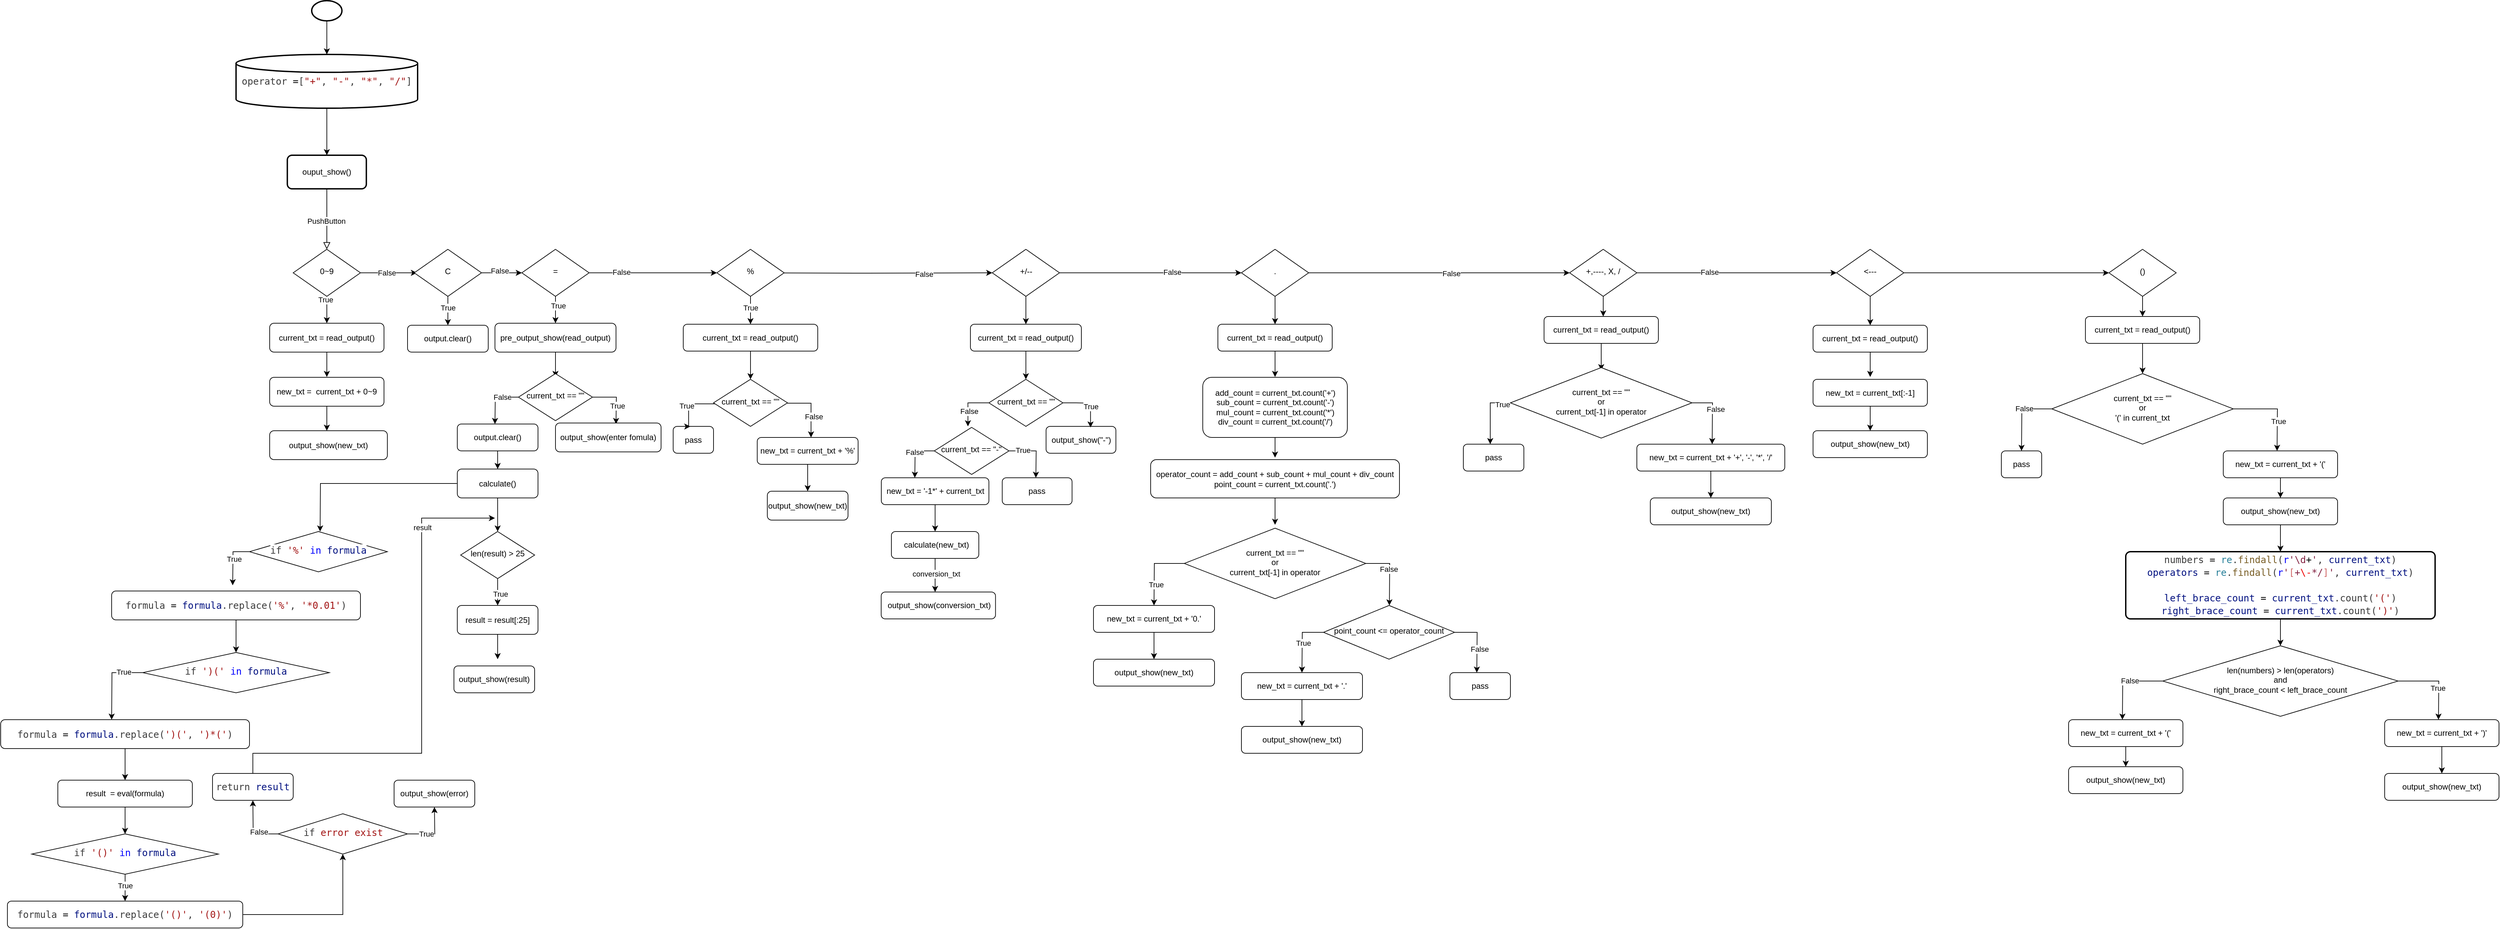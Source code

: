 <mxfile version="22.0.4" type="device">
  <diagram id="C5RBs43oDa-KdzZeNtuy" name="Page-1">
    <mxGraphModel dx="1974" dy="1707" grid="1" gridSize="10" guides="1" tooltips="1" connect="1" arrows="1" fold="1" page="1" pageScale="1" pageWidth="827" pageHeight="1169" math="0" shadow="0">
      <root>
        <mxCell id="WIyWlLk6GJQsqaUBKTNV-0" />
        <mxCell id="WIyWlLk6GJQsqaUBKTNV-1" parent="WIyWlLk6GJQsqaUBKTNV-0" />
        <mxCell id="WIyWlLk6GJQsqaUBKTNV-2" value="" style="rounded=0;html=1;jettySize=auto;orthogonalLoop=1;fontSize=11;endArrow=block;endFill=0;endSize=8;strokeWidth=1;shadow=0;labelBackgroundColor=none;edgeStyle=orthogonalEdgeStyle;exitX=0.5;exitY=1;exitDx=0;exitDy=0;" parent="WIyWlLk6GJQsqaUBKTNV-1" source="JbZAOQ8Al6Ymb8Nan_qz-92" target="WIyWlLk6GJQsqaUBKTNV-6" edge="1">
          <mxGeometry relative="1" as="geometry">
            <mxPoint x="220" y="90" as="sourcePoint" />
          </mxGeometry>
        </mxCell>
        <mxCell id="JbZAOQ8Al6Ymb8Nan_qz-7" value="PushButton" style="edgeLabel;html=1;align=center;verticalAlign=middle;resizable=0;points=[];" parent="WIyWlLk6GJQsqaUBKTNV-2" vertex="1" connectable="0">
          <mxGeometry x="0.052" y="-1" relative="1" as="geometry">
            <mxPoint as="offset" />
          </mxGeometry>
        </mxCell>
        <mxCell id="k_VgjvBG-gQ7b5kiwytd-11" style="edgeStyle=orthogonalEdgeStyle;rounded=0;orthogonalLoop=1;jettySize=auto;html=1;" parent="WIyWlLk6GJQsqaUBKTNV-1" source="WIyWlLk6GJQsqaUBKTNV-6" edge="1">
          <mxGeometry relative="1" as="geometry">
            <mxPoint x="354" y="205" as="targetPoint" />
          </mxGeometry>
        </mxCell>
        <mxCell id="JbZAOQ8Al6Ymb8Nan_qz-9" value="False" style="edgeLabel;html=1;align=center;verticalAlign=middle;resizable=0;points=[];" parent="k_VgjvBG-gQ7b5kiwytd-11" vertex="1" connectable="0">
          <mxGeometry x="-0.077" relative="1" as="geometry">
            <mxPoint as="offset" />
          </mxGeometry>
        </mxCell>
        <mxCell id="lYiS7wChmvDQTdlHfNp5-96" style="edgeStyle=orthogonalEdgeStyle;rounded=0;orthogonalLoop=1;jettySize=auto;html=1;" parent="WIyWlLk6GJQsqaUBKTNV-1" source="WIyWlLk6GJQsqaUBKTNV-6" target="lYiS7wChmvDQTdlHfNp5-95" edge="1">
          <mxGeometry relative="1" as="geometry" />
        </mxCell>
        <mxCell id="JbZAOQ8Al6Ymb8Nan_qz-8" value="True" style="edgeLabel;html=1;align=center;verticalAlign=middle;resizable=0;points=[];" parent="lYiS7wChmvDQTdlHfNp5-96" vertex="1" connectable="0">
          <mxGeometry x="-0.742" y="-2" relative="1" as="geometry">
            <mxPoint as="offset" />
          </mxGeometry>
        </mxCell>
        <mxCell id="WIyWlLk6GJQsqaUBKTNV-6" value="0~9" style="rhombus;whiteSpace=wrap;html=1;shadow=0;fontFamily=Helvetica;fontSize=12;align=center;strokeWidth=1;spacing=6;spacingTop=-4;" parent="WIyWlLk6GJQsqaUBKTNV-1" vertex="1">
          <mxGeometry x="170" y="170" width="100" height="70" as="geometry" />
        </mxCell>
        <mxCell id="WIyWlLk6GJQsqaUBKTNV-12" value="output.clear()" style="rounded=1;whiteSpace=wrap;html=1;fontSize=12;glass=0;strokeWidth=1;shadow=0;" parent="WIyWlLk6GJQsqaUBKTNV-1" vertex="1">
          <mxGeometry x="340" y="283" width="120" height="40" as="geometry" />
        </mxCell>
        <mxCell id="k_VgjvBG-gQ7b5kiwytd-1" value="" style="strokeWidth=2;html=1;shape=mxgraph.flowchart.start_2;whiteSpace=wrap;" parent="WIyWlLk6GJQsqaUBKTNV-1" vertex="1">
          <mxGeometry x="197.5" y="-200" width="45" height="30" as="geometry" />
        </mxCell>
        <mxCell id="k_VgjvBG-gQ7b5kiwytd-16" style="edgeStyle=orthogonalEdgeStyle;rounded=0;orthogonalLoop=1;jettySize=auto;html=1;" parent="WIyWlLk6GJQsqaUBKTNV-1" source="k_VgjvBG-gQ7b5kiwytd-15" target="WIyWlLk6GJQsqaUBKTNV-12" edge="1">
          <mxGeometry relative="1" as="geometry" />
        </mxCell>
        <mxCell id="JbZAOQ8Al6Ymb8Nan_qz-12" value="True" style="edgeLabel;html=1;align=center;verticalAlign=middle;resizable=0;points=[];" parent="k_VgjvBG-gQ7b5kiwytd-16" vertex="1" connectable="0">
          <mxGeometry x="-0.227" relative="1" as="geometry">
            <mxPoint as="offset" />
          </mxGeometry>
        </mxCell>
        <mxCell id="k_VgjvBG-gQ7b5kiwytd-78" style="edgeStyle=orthogonalEdgeStyle;rounded=0;orthogonalLoop=1;jettySize=auto;html=1;entryX=0;entryY=0.5;entryDx=0;entryDy=0;" parent="WIyWlLk6GJQsqaUBKTNV-1" source="k_VgjvBG-gQ7b5kiwytd-15" target="k_VgjvBG-gQ7b5kiwytd-77" edge="1">
          <mxGeometry relative="1" as="geometry" />
        </mxCell>
        <mxCell id="JbZAOQ8Al6Ymb8Nan_qz-13" value="False" style="edgeLabel;html=1;align=center;verticalAlign=middle;resizable=0;points=[];" parent="k_VgjvBG-gQ7b5kiwytd-78" vertex="1" connectable="0">
          <mxGeometry x="-0.117" y="3" relative="1" as="geometry">
            <mxPoint as="offset" />
          </mxGeometry>
        </mxCell>
        <mxCell id="k_VgjvBG-gQ7b5kiwytd-15" value="C" style="rhombus;whiteSpace=wrap;html=1;shadow=0;fontFamily=Helvetica;fontSize=12;align=center;strokeWidth=1;spacing=6;spacingTop=-4;" parent="WIyWlLk6GJQsqaUBKTNV-1" vertex="1">
          <mxGeometry x="350" y="170" width="100" height="70" as="geometry" />
        </mxCell>
        <mxCell id="k_VgjvBG-gQ7b5kiwytd-25" style="edgeStyle=orthogonalEdgeStyle;rounded=0;orthogonalLoop=1;jettySize=auto;html=1;entryX=0.5;entryY=0;entryDx=0;entryDy=0;" parent="WIyWlLk6GJQsqaUBKTNV-1" source="k_VgjvBG-gQ7b5kiwytd-18" target="k_VgjvBG-gQ7b5kiwytd-24" edge="1">
          <mxGeometry relative="1" as="geometry" />
        </mxCell>
        <mxCell id="JbZAOQ8Al6Ymb8Nan_qz-16" value="True" style="edgeLabel;html=1;align=center;verticalAlign=middle;resizable=0;points=[];" parent="k_VgjvBG-gQ7b5kiwytd-25" vertex="1" connectable="0">
          <mxGeometry x="-0.199" relative="1" as="geometry">
            <mxPoint as="offset" />
          </mxGeometry>
        </mxCell>
        <mxCell id="k_VgjvBG-gQ7b5kiwytd-30" style="edgeStyle=orthogonalEdgeStyle;rounded=0;orthogonalLoop=1;jettySize=auto;html=1;entryX=0;entryY=0.5;entryDx=0;entryDy=0;" parent="WIyWlLk6GJQsqaUBKTNV-1" target="k_VgjvBG-gQ7b5kiwytd-29" edge="1">
          <mxGeometry relative="1" as="geometry">
            <mxPoint x="836" y="205" as="sourcePoint" />
          </mxGeometry>
        </mxCell>
        <mxCell id="JbZAOQ8Al6Ymb8Nan_qz-26" value="False" style="edgeLabel;html=1;align=center;verticalAlign=middle;resizable=0;points=[];" parent="k_VgjvBG-gQ7b5kiwytd-30" vertex="1" connectable="0">
          <mxGeometry x="0.458" y="-2" relative="1" as="geometry">
            <mxPoint as="offset" />
          </mxGeometry>
        </mxCell>
        <mxCell id="k_VgjvBG-gQ7b5kiwytd-18" value="%" style="rhombus;whiteSpace=wrap;html=1;shadow=0;fontFamily=Helvetica;fontSize=12;align=center;strokeWidth=1;spacing=6;spacingTop=-4;" parent="WIyWlLk6GJQsqaUBKTNV-1" vertex="1">
          <mxGeometry x="800" y="170" width="100" height="70" as="geometry" />
        </mxCell>
        <mxCell id="k_VgjvBG-gQ7b5kiwytd-35" style="edgeStyle=orthogonalEdgeStyle;rounded=0;orthogonalLoop=1;jettySize=auto;html=1;entryX=0.5;entryY=0;entryDx=0;entryDy=0;" parent="WIyWlLk6GJQsqaUBKTNV-1" source="k_VgjvBG-gQ7b5kiwytd-24" target="k_VgjvBG-gQ7b5kiwytd-34" edge="1">
          <mxGeometry relative="1" as="geometry" />
        </mxCell>
        <mxCell id="k_VgjvBG-gQ7b5kiwytd-24" value="current_txt = read_output()" style="rounded=1;whiteSpace=wrap;html=1;fontSize=12;glass=0;strokeWidth=1;shadow=0;" parent="WIyWlLk6GJQsqaUBKTNV-1" vertex="1">
          <mxGeometry x="750" y="281.5" width="200" height="40" as="geometry" />
        </mxCell>
        <mxCell id="k_VgjvBG-gQ7b5kiwytd-27" value="pass" style="rounded=1;whiteSpace=wrap;html=1;fontSize=12;glass=0;strokeWidth=1;shadow=0;" parent="WIyWlLk6GJQsqaUBKTNV-1" vertex="1">
          <mxGeometry x="735" y="433.5" width="60" height="40" as="geometry" />
        </mxCell>
        <mxCell id="k_VgjvBG-gQ7b5kiwytd-55" style="edgeStyle=orthogonalEdgeStyle;rounded=0;orthogonalLoop=1;jettySize=auto;html=1;entryX=0;entryY=0.5;entryDx=0;entryDy=0;" parent="WIyWlLk6GJQsqaUBKTNV-1" source="k_VgjvBG-gQ7b5kiwytd-29" target="lYiS7wChmvDQTdlHfNp5-9" edge="1">
          <mxGeometry relative="1" as="geometry">
            <mxPoint x="1336.17" y="205" as="targetPoint" />
          </mxGeometry>
        </mxCell>
        <mxCell id="JbZAOQ8Al6Ymb8Nan_qz-27" value="False" style="edgeLabel;html=1;align=center;verticalAlign=middle;resizable=0;points=[];" parent="k_VgjvBG-gQ7b5kiwytd-55" vertex="1" connectable="0">
          <mxGeometry x="0.236" y="1" relative="1" as="geometry">
            <mxPoint as="offset" />
          </mxGeometry>
        </mxCell>
        <mxCell id="k_VgjvBG-gQ7b5kiwytd-58" style="edgeStyle=orthogonalEdgeStyle;rounded=0;orthogonalLoop=1;jettySize=auto;html=1;entryX=0.5;entryY=0;entryDx=0;entryDy=0;" parent="WIyWlLk6GJQsqaUBKTNV-1" source="k_VgjvBG-gQ7b5kiwytd-29" target="k_VgjvBG-gQ7b5kiwytd-57" edge="1">
          <mxGeometry relative="1" as="geometry" />
        </mxCell>
        <mxCell id="k_VgjvBG-gQ7b5kiwytd-29" value="+/--" style="rhombus;whiteSpace=wrap;html=1;shadow=0;fontFamily=Helvetica;fontSize=12;align=center;strokeWidth=1;spacing=6;spacingTop=-4;" parent="WIyWlLk6GJQsqaUBKTNV-1" vertex="1">
          <mxGeometry x="1209.5" y="170" width="100" height="70" as="geometry" />
        </mxCell>
        <mxCell id="JbZAOQ8Al6Ymb8Nan_qz-19" style="edgeStyle=orthogonalEdgeStyle;rounded=0;orthogonalLoop=1;jettySize=auto;html=1;entryX=0.426;entryY=0.004;entryDx=0;entryDy=0;entryPerimeter=0;" parent="WIyWlLk6GJQsqaUBKTNV-1" source="k_VgjvBG-gQ7b5kiwytd-34" target="k_VgjvBG-gQ7b5kiwytd-27" edge="1">
          <mxGeometry relative="1" as="geometry">
            <mxPoint x="760" y="440" as="targetPoint" />
            <Array as="points">
              <mxPoint x="758" y="400" />
            </Array>
          </mxGeometry>
        </mxCell>
        <mxCell id="JbZAOQ8Al6Ymb8Nan_qz-22" value="True" style="edgeLabel;html=1;align=center;verticalAlign=middle;resizable=0;points=[];" parent="JbZAOQ8Al6Ymb8Nan_qz-19" vertex="1" connectable="0">
          <mxGeometry x="0.124" y="-3" relative="1" as="geometry">
            <mxPoint as="offset" />
          </mxGeometry>
        </mxCell>
        <mxCell id="k_VgjvBG-gQ7b5kiwytd-34" value="current_txt == &quot;&quot;" style="rhombus;whiteSpace=wrap;html=1;shadow=0;fontFamily=Helvetica;fontSize=12;align=center;strokeWidth=1;spacing=6;spacingTop=-4;" parent="WIyWlLk6GJQsqaUBKTNV-1" vertex="1">
          <mxGeometry x="795" y="363.5" width="110" height="70" as="geometry" />
        </mxCell>
        <mxCell id="k_VgjvBG-gQ7b5kiwytd-68" style="edgeStyle=orthogonalEdgeStyle;rounded=0;orthogonalLoop=1;jettySize=auto;html=1;entryX=0.5;entryY=0;entryDx=0;entryDy=0;" parent="WIyWlLk6GJQsqaUBKTNV-1" source="k_VgjvBG-gQ7b5kiwytd-57" target="k_VgjvBG-gQ7b5kiwytd-67" edge="1">
          <mxGeometry relative="1" as="geometry" />
        </mxCell>
        <mxCell id="k_VgjvBG-gQ7b5kiwytd-57" value="current_txt = read_output()" style="rounded=1;whiteSpace=wrap;html=1;fontSize=12;glass=0;strokeWidth=1;shadow=0;" parent="WIyWlLk6GJQsqaUBKTNV-1" vertex="1">
          <mxGeometry x="1177" y="281.5" width="165" height="40" as="geometry" />
        </mxCell>
        <mxCell id="JbZAOQ8Al6Ymb8Nan_qz-31" style="edgeStyle=orthogonalEdgeStyle;rounded=0;orthogonalLoop=1;jettySize=auto;html=1;" parent="WIyWlLk6GJQsqaUBKTNV-1" source="k_VgjvBG-gQ7b5kiwytd-67" edge="1">
          <mxGeometry relative="1" as="geometry">
            <mxPoint x="1173.33" y="433.5" as="targetPoint" />
            <Array as="points">
              <mxPoint x="1173.33" y="399" />
            </Array>
          </mxGeometry>
        </mxCell>
        <mxCell id="JbZAOQ8Al6Ymb8Nan_qz-32" value="False" style="edgeLabel;html=1;align=center;verticalAlign=middle;resizable=0;points=[];" parent="JbZAOQ8Al6Ymb8Nan_qz-31" vertex="1" connectable="0">
          <mxGeometry x="0.314" y="1" relative="1" as="geometry">
            <mxPoint as="offset" />
          </mxGeometry>
        </mxCell>
        <mxCell id="k_VgjvBG-gQ7b5kiwytd-67" value="current_txt == &quot;&quot;" style="rhombus;whiteSpace=wrap;html=1;shadow=0;fontFamily=Helvetica;fontSize=12;align=center;strokeWidth=1;spacing=6;spacingTop=-4;" parent="WIyWlLk6GJQsqaUBKTNV-1" vertex="1">
          <mxGeometry x="1204.5" y="363.5" width="110" height="70" as="geometry" />
        </mxCell>
        <mxCell id="k_VgjvBG-gQ7b5kiwytd-73" value="output_show(&quot;-&quot;)" style="whiteSpace=wrap;html=1;rounded=1;glass=0;strokeWidth=1;shadow=0;" parent="WIyWlLk6GJQsqaUBKTNV-1" vertex="1">
          <mxGeometry x="1289.5" y="433.5" width="103.83" height="40" as="geometry" />
        </mxCell>
        <mxCell id="k_VgjvBG-gQ7b5kiwytd-81" style="edgeStyle=orthogonalEdgeStyle;rounded=0;orthogonalLoop=1;jettySize=auto;html=1;entryX=0.5;entryY=0;entryDx=0;entryDy=0;" parent="WIyWlLk6GJQsqaUBKTNV-1" source="k_VgjvBG-gQ7b5kiwytd-77" target="k_VgjvBG-gQ7b5kiwytd-80" edge="1">
          <mxGeometry relative="1" as="geometry" />
        </mxCell>
        <mxCell id="JbZAOQ8Al6Ymb8Nan_qz-14" value="True" style="edgeLabel;html=1;align=center;verticalAlign=middle;resizable=0;points=[];" parent="k_VgjvBG-gQ7b5kiwytd-81" vertex="1" connectable="0">
          <mxGeometry x="-0.325" y="4" relative="1" as="geometry">
            <mxPoint as="offset" />
          </mxGeometry>
        </mxCell>
        <mxCell id="k_VgjvBG-gQ7b5kiwytd-90" style="edgeStyle=orthogonalEdgeStyle;rounded=0;orthogonalLoop=1;jettySize=auto;html=1;entryX=0;entryY=0.5;entryDx=0;entryDy=0;" parent="WIyWlLk6GJQsqaUBKTNV-1" source="k_VgjvBG-gQ7b5kiwytd-77" target="k_VgjvBG-gQ7b5kiwytd-18" edge="1">
          <mxGeometry relative="1" as="geometry" />
        </mxCell>
        <mxCell id="JbZAOQ8Al6Ymb8Nan_qz-15" value="False" style="edgeLabel;html=1;align=center;verticalAlign=middle;resizable=0;points=[];" parent="k_VgjvBG-gQ7b5kiwytd-90" vertex="1" connectable="0">
          <mxGeometry x="-0.502" y="1" relative="1" as="geometry">
            <mxPoint as="offset" />
          </mxGeometry>
        </mxCell>
        <mxCell id="k_VgjvBG-gQ7b5kiwytd-77" value="=" style="rhombus;whiteSpace=wrap;html=1;shadow=0;fontFamily=Helvetica;fontSize=12;align=center;strokeWidth=1;spacing=6;spacingTop=-4;" parent="WIyWlLk6GJQsqaUBKTNV-1" vertex="1">
          <mxGeometry x="510" y="170" width="100" height="70" as="geometry" />
        </mxCell>
        <mxCell id="JbZAOQ8Al6Ymb8Nan_qz-0" style="edgeStyle=orthogonalEdgeStyle;rounded=0;orthogonalLoop=1;jettySize=auto;html=1;" parent="WIyWlLk6GJQsqaUBKTNV-1" source="k_VgjvBG-gQ7b5kiwytd-80" edge="1">
          <mxGeometry relative="1" as="geometry">
            <mxPoint x="560" y="360" as="targetPoint" />
          </mxGeometry>
        </mxCell>
        <mxCell id="k_VgjvBG-gQ7b5kiwytd-80" value="pre_output_show(read_output)" style="rounded=1;whiteSpace=wrap;html=1;fontSize=12;glass=0;strokeWidth=1;shadow=0;" parent="WIyWlLk6GJQsqaUBKTNV-1" vertex="1">
          <mxGeometry x="470" y="280" width="180" height="43" as="geometry" />
        </mxCell>
        <mxCell id="JbZAOQ8Al6Ymb8Nan_qz-130" style="edgeStyle=orthogonalEdgeStyle;rounded=0;orthogonalLoop=1;jettySize=auto;html=1;" parent="WIyWlLk6GJQsqaUBKTNV-1" source="k_VgjvBG-gQ7b5kiwytd-84" edge="1">
          <mxGeometry relative="1" as="geometry">
            <mxPoint x="474" y="590" as="targetPoint" />
          </mxGeometry>
        </mxCell>
        <mxCell id="JbZAOQ8Al6Ymb8Nan_qz-145" style="edgeStyle=orthogonalEdgeStyle;rounded=0;orthogonalLoop=1;jettySize=auto;html=1;" parent="WIyWlLk6GJQsqaUBKTNV-1" source="k_VgjvBG-gQ7b5kiwytd-84" edge="1">
          <mxGeometry relative="1" as="geometry">
            <mxPoint x="210" y="590" as="targetPoint" />
          </mxGeometry>
        </mxCell>
        <mxCell id="k_VgjvBG-gQ7b5kiwytd-84" value="calculate()" style="rounded=1;whiteSpace=wrap;html=1;fontSize=12;glass=0;strokeWidth=1;shadow=0;" parent="WIyWlLk6GJQsqaUBKTNV-1" vertex="1">
          <mxGeometry x="414" y="497" width="120" height="43" as="geometry" />
        </mxCell>
        <mxCell id="JbZAOQ8Al6Ymb8Nan_qz-136" style="edgeStyle=orthogonalEdgeStyle;rounded=0;orthogonalLoop=1;jettySize=auto;html=1;entryX=0.5;entryY=0;entryDx=0;entryDy=0;" parent="WIyWlLk6GJQsqaUBKTNV-1" source="k_VgjvBG-gQ7b5kiwytd-88" target="k_VgjvBG-gQ7b5kiwytd-84" edge="1">
          <mxGeometry relative="1" as="geometry" />
        </mxCell>
        <mxCell id="k_VgjvBG-gQ7b5kiwytd-88" value="output.clear()" style="rounded=1;whiteSpace=wrap;html=1;fontSize=12;glass=0;strokeWidth=1;shadow=0;" parent="WIyWlLk6GJQsqaUBKTNV-1" vertex="1">
          <mxGeometry x="414" y="430" width="120" height="40" as="geometry" />
        </mxCell>
        <mxCell id="JbZAOQ8Al6Ymb8Nan_qz-25" style="edgeStyle=orthogonalEdgeStyle;rounded=0;orthogonalLoop=1;jettySize=auto;html=1;" parent="WIyWlLk6GJQsqaUBKTNV-1" source="lYiS7wChmvDQTdlHfNp5-5" target="JbZAOQ8Al6Ymb8Nan_qz-24" edge="1">
          <mxGeometry relative="1" as="geometry" />
        </mxCell>
        <mxCell id="lYiS7wChmvDQTdlHfNp5-5" value="new_txt = current_txt + &#39;%&#39;" style="rounded=1;whiteSpace=wrap;html=1;fontSize=12;glass=0;strokeWidth=1;shadow=0;" parent="WIyWlLk6GJQsqaUBKTNV-1" vertex="1">
          <mxGeometry x="860" y="450" width="150" height="40" as="geometry" />
        </mxCell>
        <mxCell id="lYiS7wChmvDQTdlHfNp5-11" style="edgeStyle=orthogonalEdgeStyle;rounded=0;orthogonalLoop=1;jettySize=auto;html=1;" parent="WIyWlLk6GJQsqaUBKTNV-1" source="lYiS7wChmvDQTdlHfNp5-9" target="lYiS7wChmvDQTdlHfNp5-12" edge="1">
          <mxGeometry relative="1" as="geometry">
            <mxPoint x="1435.17" y="300" as="targetPoint" />
          </mxGeometry>
        </mxCell>
        <mxCell id="lYiS7wChmvDQTdlHfNp5-39" style="edgeStyle=orthogonalEdgeStyle;rounded=0;orthogonalLoop=1;jettySize=auto;html=1;" parent="WIyWlLk6GJQsqaUBKTNV-1" source="lYiS7wChmvDQTdlHfNp5-9" target="lYiS7wChmvDQTdlHfNp5-41" edge="1">
          <mxGeometry relative="1" as="geometry">
            <mxPoint x="1676.17" y="205" as="targetPoint" />
          </mxGeometry>
        </mxCell>
        <mxCell id="JbZAOQ8Al6Ymb8Nan_qz-67" value="False" style="edgeLabel;html=1;align=center;verticalAlign=middle;resizable=0;points=[];" parent="lYiS7wChmvDQTdlHfNp5-39" vertex="1" connectable="0">
          <mxGeometry x="0.09" y="-1" relative="1" as="geometry">
            <mxPoint as="offset" />
          </mxGeometry>
        </mxCell>
        <mxCell id="lYiS7wChmvDQTdlHfNp5-9" value="." style="rhombus;whiteSpace=wrap;html=1;shadow=0;fontFamily=Helvetica;fontSize=12;align=center;strokeWidth=1;spacing=6;spacingTop=-4;" parent="WIyWlLk6GJQsqaUBKTNV-1" vertex="1">
          <mxGeometry x="1580" y="170" width="100" height="70" as="geometry" />
        </mxCell>
        <mxCell id="JbZAOQ8Al6Ymb8Nan_qz-45" style="edgeStyle=orthogonalEdgeStyle;rounded=0;orthogonalLoop=1;jettySize=auto;html=1;" parent="WIyWlLk6GJQsqaUBKTNV-1" source="lYiS7wChmvDQTdlHfNp5-12" edge="1">
          <mxGeometry relative="1" as="geometry">
            <mxPoint x="1630" y="360.0" as="targetPoint" />
          </mxGeometry>
        </mxCell>
        <mxCell id="lYiS7wChmvDQTdlHfNp5-12" value="current_txt = read_output()" style="rounded=1;whiteSpace=wrap;html=1;fontSize=12;glass=0;strokeWidth=1;shadow=0;" parent="WIyWlLk6GJQsqaUBKTNV-1" vertex="1">
          <mxGeometry x="1545" y="281.5" width="170" height="40" as="geometry" />
        </mxCell>
        <mxCell id="JbZAOQ8Al6Ymb8Nan_qz-68" style="edgeStyle=orthogonalEdgeStyle;rounded=0;orthogonalLoop=1;jettySize=auto;html=1;" parent="WIyWlLk6GJQsqaUBKTNV-1" source="lYiS7wChmvDQTdlHfNp5-41" edge="1">
          <mxGeometry relative="1" as="geometry">
            <mxPoint x="2118" y="270" as="targetPoint" />
          </mxGeometry>
        </mxCell>
        <mxCell id="JbZAOQ8Al6Ymb8Nan_qz-82" style="edgeStyle=orthogonalEdgeStyle;rounded=0;orthogonalLoop=1;jettySize=auto;html=1;entryX=0;entryY=0.5;entryDx=0;entryDy=0;" parent="WIyWlLk6GJQsqaUBKTNV-1" source="lYiS7wChmvDQTdlHfNp5-41" target="lYiS7wChmvDQTdlHfNp5-65" edge="1">
          <mxGeometry relative="1" as="geometry" />
        </mxCell>
        <mxCell id="JbZAOQ8Al6Ymb8Nan_qz-83" value="False" style="edgeLabel;html=1;align=center;verticalAlign=middle;resizable=0;points=[];" parent="JbZAOQ8Al6Ymb8Nan_qz-82" vertex="1" connectable="0">
          <mxGeometry x="-0.277" y="1" relative="1" as="geometry">
            <mxPoint as="offset" />
          </mxGeometry>
        </mxCell>
        <mxCell id="lYiS7wChmvDQTdlHfNp5-41" value="+,----, X, /" style="rhombus;whiteSpace=wrap;html=1;shadow=0;fontFamily=Helvetica;fontSize=12;align=center;strokeWidth=1;spacing=6;spacingTop=-4;" parent="WIyWlLk6GJQsqaUBKTNV-1" vertex="1">
          <mxGeometry x="2068" y="170" width="100" height="70" as="geometry" />
        </mxCell>
        <mxCell id="lYiS7wChmvDQTdlHfNp5-92" style="edgeStyle=orthogonalEdgeStyle;rounded=0;orthogonalLoop=1;jettySize=auto;html=1;" parent="WIyWlLk6GJQsqaUBKTNV-1" source="lYiS7wChmvDQTdlHfNp5-65" target="lYiS7wChmvDQTdlHfNp5-87" edge="1">
          <mxGeometry relative="1" as="geometry" />
        </mxCell>
        <mxCell id="JbZAOQ8Al6Ymb8Nan_qz-86" style="edgeStyle=orthogonalEdgeStyle;rounded=0;orthogonalLoop=1;jettySize=auto;html=1;" parent="WIyWlLk6GJQsqaUBKTNV-1" source="lYiS7wChmvDQTdlHfNp5-65" target="JbZAOQ8Al6Ymb8Nan_qz-85" edge="1">
          <mxGeometry relative="1" as="geometry" />
        </mxCell>
        <mxCell id="lYiS7wChmvDQTdlHfNp5-65" value="&amp;lt;---" style="rhombus;whiteSpace=wrap;html=1;shadow=0;fontFamily=Helvetica;fontSize=12;align=center;strokeWidth=1;spacing=6;spacingTop=-4;" parent="WIyWlLk6GJQsqaUBKTNV-1" vertex="1">
          <mxGeometry x="2465" y="170" width="100" height="70" as="geometry" />
        </mxCell>
        <mxCell id="JbZAOQ8Al6Ymb8Nan_qz-93" style="edgeStyle=orthogonalEdgeStyle;rounded=0;orthogonalLoop=1;jettySize=auto;html=1;" parent="WIyWlLk6GJQsqaUBKTNV-1" source="lYiS7wChmvDQTdlHfNp5-87" edge="1">
          <mxGeometry relative="1" as="geometry">
            <mxPoint x="2920" y="270.0" as="targetPoint" />
          </mxGeometry>
        </mxCell>
        <mxCell id="lYiS7wChmvDQTdlHfNp5-87" value="()" style="rhombus;whiteSpace=wrap;html=1;shadow=0;fontFamily=Helvetica;fontSize=12;align=center;strokeWidth=1;spacing=6;spacingTop=-4;" parent="WIyWlLk6GJQsqaUBKTNV-1" vertex="1">
          <mxGeometry x="2870" y="170" width="100" height="70" as="geometry" />
        </mxCell>
        <mxCell id="lYiS7wChmvDQTdlHfNp5-101" style="edgeStyle=orthogonalEdgeStyle;rounded=0;orthogonalLoop=1;jettySize=auto;html=1;" parent="WIyWlLk6GJQsqaUBKTNV-1" source="lYiS7wChmvDQTdlHfNp5-95" edge="1">
          <mxGeometry relative="1" as="geometry">
            <mxPoint x="220" y="360" as="targetPoint" />
          </mxGeometry>
        </mxCell>
        <mxCell id="lYiS7wChmvDQTdlHfNp5-95" value="current_txt = read_output()" style="rounded=1;whiteSpace=wrap;html=1;fontSize=12;glass=0;strokeWidth=1;shadow=0;" parent="WIyWlLk6GJQsqaUBKTNV-1" vertex="1">
          <mxGeometry x="135" y="280" width="170" height="43" as="geometry" />
        </mxCell>
        <mxCell id="JbZAOQ8Al6Ymb8Nan_qz-10" style="edgeStyle=orthogonalEdgeStyle;rounded=0;orthogonalLoop=1;jettySize=auto;html=1;" parent="WIyWlLk6GJQsqaUBKTNV-1" source="lYiS7wChmvDQTdlHfNp5-102" edge="1">
          <mxGeometry relative="1" as="geometry">
            <mxPoint x="220" y="440" as="targetPoint" />
          </mxGeometry>
        </mxCell>
        <mxCell id="lYiS7wChmvDQTdlHfNp5-102" value="new_txt =&amp;nbsp; current_txt + 0~9" style="rounded=1;whiteSpace=wrap;html=1;fontSize=12;glass=0;strokeWidth=1;shadow=0;" parent="WIyWlLk6GJQsqaUBKTNV-1" vertex="1">
          <mxGeometry x="135" y="360.5" width="170" height="43" as="geometry" />
        </mxCell>
        <mxCell id="JbZAOQ8Al6Ymb8Nan_qz-91" style="edgeStyle=orthogonalEdgeStyle;rounded=0;orthogonalLoop=1;jettySize=auto;html=1;" parent="WIyWlLk6GJQsqaUBKTNV-1" source="JbZAOQ8Al6Ymb8Nan_qz-5" edge="1">
          <mxGeometry relative="1" as="geometry">
            <mxPoint x="220.0" y="30" as="targetPoint" />
          </mxGeometry>
        </mxCell>
        <mxCell id="JbZAOQ8Al6Ymb8Nan_qz-5" value="&lt;div style=&quot;color: rgb(59, 59, 59); background-color: rgb(255, 255, 255); font-family: &amp;quot;Droid Sans Mono&amp;quot;, &amp;quot;monospace&amp;quot;, monospace; font-size: 14px; line-height: 19px;&quot;&gt;operator &lt;span style=&quot;color: #000000;&quot;&gt;=&lt;/span&gt;[&lt;span style=&quot;color: #a31515;&quot;&gt;&quot;+&quot;&lt;/span&gt;, &lt;span style=&quot;color: #a31515;&quot;&gt;&quot;-&quot;&lt;/span&gt;, &lt;span style=&quot;color: #a31515;&quot;&gt;&quot;*&quot;&lt;/span&gt;, &lt;span style=&quot;color: #a31515;&quot;&gt;&quot;/&quot;&lt;/span&gt;]&lt;/div&gt;" style="strokeWidth=2;html=1;shape=mxgraph.flowchart.database;whiteSpace=wrap;" parent="WIyWlLk6GJQsqaUBKTNV-1" vertex="1">
          <mxGeometry x="85" y="-120" width="270" height="80" as="geometry" />
        </mxCell>
        <mxCell id="JbZAOQ8Al6Ymb8Nan_qz-6" style="edgeStyle=orthogonalEdgeStyle;rounded=0;orthogonalLoop=1;jettySize=auto;html=1;entryX=0.5;entryY=0;entryDx=0;entryDy=0;entryPerimeter=0;" parent="WIyWlLk6GJQsqaUBKTNV-1" source="k_VgjvBG-gQ7b5kiwytd-1" target="JbZAOQ8Al6Ymb8Nan_qz-5" edge="1">
          <mxGeometry relative="1" as="geometry" />
        </mxCell>
        <mxCell id="JbZAOQ8Al6Ymb8Nan_qz-11" value="output_show(new_txt)" style="rounded=1;whiteSpace=wrap;html=1;fontSize=12;glass=0;strokeWidth=1;shadow=0;" parent="WIyWlLk6GJQsqaUBKTNV-1" vertex="1">
          <mxGeometry x="135" y="440" width="175" height="43" as="geometry" />
        </mxCell>
        <mxCell id="JbZAOQ8Al6Ymb8Nan_qz-20" style="edgeStyle=orthogonalEdgeStyle;rounded=0;orthogonalLoop=1;jettySize=auto;html=1;" parent="WIyWlLk6GJQsqaUBKTNV-1" target="lYiS7wChmvDQTdlHfNp5-5" edge="1">
          <mxGeometry relative="1" as="geometry">
            <mxPoint x="904.643" y="399.0" as="sourcePoint" />
            <mxPoint x="970.18" y="450.0" as="targetPoint" />
            <Array as="points">
              <mxPoint x="940" y="399" />
            </Array>
          </mxGeometry>
        </mxCell>
        <mxCell id="JbZAOQ8Al6Ymb8Nan_qz-21" value="False" style="edgeLabel;html=1;align=center;verticalAlign=middle;resizable=0;points=[];" parent="JbZAOQ8Al6Ymb8Nan_qz-20" vertex="1" connectable="0">
          <mxGeometry x="0.288" y="4" relative="1" as="geometry">
            <mxPoint as="offset" />
          </mxGeometry>
        </mxCell>
        <mxCell id="JbZAOQ8Al6Ymb8Nan_qz-24" value="output_show(new_txt)" style="rounded=1;whiteSpace=wrap;html=1;fontSize=12;glass=0;strokeWidth=1;shadow=0;" parent="WIyWlLk6GJQsqaUBKTNV-1" vertex="1">
          <mxGeometry x="875" y="530" width="120" height="43" as="geometry" />
        </mxCell>
        <mxCell id="JbZAOQ8Al6Ymb8Nan_qz-28" style="edgeStyle=orthogonalEdgeStyle;rounded=0;orthogonalLoop=1;jettySize=auto;html=1;entryX=0.637;entryY=0.042;entryDx=0;entryDy=0;entryPerimeter=0;" parent="WIyWlLk6GJQsqaUBKTNV-1" source="k_VgjvBG-gQ7b5kiwytd-67" target="k_VgjvBG-gQ7b5kiwytd-73" edge="1">
          <mxGeometry relative="1" as="geometry">
            <Array as="points">
              <mxPoint x="1334.33" y="399" />
              <mxPoint x="1355.33" y="399" />
            </Array>
          </mxGeometry>
        </mxCell>
        <mxCell id="JbZAOQ8Al6Ymb8Nan_qz-29" value="True" style="edgeLabel;html=1;align=center;verticalAlign=middle;resizable=0;points=[];" parent="JbZAOQ8Al6Ymb8Nan_qz-28" vertex="1" connectable="0">
          <mxGeometry x="0.181" relative="1" as="geometry">
            <mxPoint as="offset" />
          </mxGeometry>
        </mxCell>
        <mxCell id="JbZAOQ8Al6Ymb8Nan_qz-34" style="edgeStyle=orthogonalEdgeStyle;rounded=0;orthogonalLoop=1;jettySize=auto;html=1;" parent="WIyWlLk6GJQsqaUBKTNV-1" source="JbZAOQ8Al6Ymb8Nan_qz-33" edge="1">
          <mxGeometry relative="1" as="geometry">
            <mxPoint x="1274.33" y="510" as="targetPoint" />
          </mxGeometry>
        </mxCell>
        <mxCell id="JbZAOQ8Al6Ymb8Nan_qz-36" value="True" style="edgeLabel;html=1;align=center;verticalAlign=middle;resizable=0;points=[];" parent="JbZAOQ8Al6Ymb8Nan_qz-34" vertex="1" connectable="0">
          <mxGeometry x="-0.487" y="1" relative="1" as="geometry">
            <mxPoint as="offset" />
          </mxGeometry>
        </mxCell>
        <mxCell id="JbZAOQ8Al6Ymb8Nan_qz-37" style="edgeStyle=orthogonalEdgeStyle;rounded=0;orthogonalLoop=1;jettySize=auto;html=1;" parent="WIyWlLk6GJQsqaUBKTNV-1" source="JbZAOQ8Al6Ymb8Nan_qz-33" edge="1">
          <mxGeometry relative="1" as="geometry">
            <mxPoint x="1094.33" y="510" as="targetPoint" />
          </mxGeometry>
        </mxCell>
        <mxCell id="JbZAOQ8Al6Ymb8Nan_qz-38" value="False" style="edgeLabel;html=1;align=center;verticalAlign=middle;resizable=0;points=[];" parent="JbZAOQ8Al6Ymb8Nan_qz-37" vertex="1" connectable="0">
          <mxGeometry x="-0.114" y="-1" relative="1" as="geometry">
            <mxPoint as="offset" />
          </mxGeometry>
        </mxCell>
        <mxCell id="JbZAOQ8Al6Ymb8Nan_qz-33" value="current_txt == &quot;-&quot;" style="rhombus;whiteSpace=wrap;html=1;shadow=0;fontFamily=Helvetica;fontSize=12;align=center;strokeWidth=1;spacing=6;spacingTop=-4;" parent="WIyWlLk6GJQsqaUBKTNV-1" vertex="1">
          <mxGeometry x="1123.33" y="435" width="111" height="70" as="geometry" />
        </mxCell>
        <mxCell id="JbZAOQ8Al6Ymb8Nan_qz-35" value="pass" style="whiteSpace=wrap;html=1;rounded=1;glass=0;strokeWidth=1;shadow=0;" parent="WIyWlLk6GJQsqaUBKTNV-1" vertex="1">
          <mxGeometry x="1224.33" y="510" width="103.83" height="40" as="geometry" />
        </mxCell>
        <mxCell id="JbZAOQ8Al6Ymb8Nan_qz-40" style="edgeStyle=orthogonalEdgeStyle;rounded=0;orthogonalLoop=1;jettySize=auto;html=1;" parent="WIyWlLk6GJQsqaUBKTNV-1" source="JbZAOQ8Al6Ymb8Nan_qz-39" edge="1">
          <mxGeometry relative="1" as="geometry">
            <mxPoint x="1124.5" y="590" as="targetPoint" />
          </mxGeometry>
        </mxCell>
        <mxCell id="JbZAOQ8Al6Ymb8Nan_qz-39" value="new_txt = &#39;-1*&#39; + current_txt" style="whiteSpace=wrap;html=1;rounded=1;glass=0;strokeWidth=1;shadow=0;" parent="WIyWlLk6GJQsqaUBKTNV-1" vertex="1">
          <mxGeometry x="1044.5" y="510" width="160" height="40" as="geometry" />
        </mxCell>
        <mxCell id="JbZAOQ8Al6Ymb8Nan_qz-42" style="edgeStyle=orthogonalEdgeStyle;rounded=0;orthogonalLoop=1;jettySize=auto;html=1;" parent="WIyWlLk6GJQsqaUBKTNV-1" source="JbZAOQ8Al6Ymb8Nan_qz-41" edge="1">
          <mxGeometry relative="1" as="geometry">
            <mxPoint x="1124.5" y="680" as="targetPoint" />
          </mxGeometry>
        </mxCell>
        <mxCell id="JbZAOQ8Al6Ymb8Nan_qz-43" value="conversion_txt" style="edgeLabel;html=1;align=center;verticalAlign=middle;resizable=0;points=[];" parent="JbZAOQ8Al6Ymb8Nan_qz-42" vertex="1" connectable="0">
          <mxGeometry x="-0.102" y="1" relative="1" as="geometry">
            <mxPoint as="offset" />
          </mxGeometry>
        </mxCell>
        <mxCell id="JbZAOQ8Al6Ymb8Nan_qz-41" value="&amp;nbsp;calculate(new_txt)" style="whiteSpace=wrap;html=1;rounded=1;glass=0;strokeWidth=1;shadow=0;" parent="WIyWlLk6GJQsqaUBKTNV-1" vertex="1">
          <mxGeometry x="1059.5" y="590" width="130" height="40" as="geometry" />
        </mxCell>
        <mxCell id="JbZAOQ8Al6Ymb8Nan_qz-44" value="&amp;nbsp;output_show(conversion_txt)" style="whiteSpace=wrap;html=1;rounded=1;glass=0;strokeWidth=1;shadow=0;" parent="WIyWlLk6GJQsqaUBKTNV-1" vertex="1">
          <mxGeometry x="1044.33" y="680" width="170" height="40" as="geometry" />
        </mxCell>
        <mxCell id="JbZAOQ8Al6Ymb8Nan_qz-47" style="edgeStyle=orthogonalEdgeStyle;rounded=0;orthogonalLoop=1;jettySize=auto;html=1;" parent="WIyWlLk6GJQsqaUBKTNV-1" source="JbZAOQ8Al6Ymb8Nan_qz-46" edge="1">
          <mxGeometry relative="1" as="geometry">
            <mxPoint x="1630" y="480" as="targetPoint" />
          </mxGeometry>
        </mxCell>
        <mxCell id="JbZAOQ8Al6Ymb8Nan_qz-46" value="add_count = current_txt.count(&#39;+&#39;)&lt;br&gt;sub_count = current_txt.count(&#39;-&#39;)&lt;br&gt;mul_count = current_txt.count(&#39;*&#39;)&lt;br&gt;div_count = current_txt.count(&#39;/&#39;)" style="rounded=1;whiteSpace=wrap;html=1;fontSize=12;glass=0;strokeWidth=1;shadow=0;" parent="WIyWlLk6GJQsqaUBKTNV-1" vertex="1">
          <mxGeometry x="1522.5" y="360.5" width="215" height="89.5" as="geometry" />
        </mxCell>
        <mxCell id="JbZAOQ8Al6Ymb8Nan_qz-49" style="edgeStyle=orthogonalEdgeStyle;rounded=0;orthogonalLoop=1;jettySize=auto;html=1;" parent="WIyWlLk6GJQsqaUBKTNV-1" source="JbZAOQ8Al6Ymb8Nan_qz-48" edge="1">
          <mxGeometry relative="1" as="geometry">
            <mxPoint x="1630" y="580" as="targetPoint" />
          </mxGeometry>
        </mxCell>
        <mxCell id="JbZAOQ8Al6Ymb8Nan_qz-48" value="operator_count = add_count + sub_count + mul_count + div_count&lt;br&gt;point_count = current_txt.count(&#39;.&#39;)" style="rounded=1;whiteSpace=wrap;html=1;fontSize=12;glass=0;strokeWidth=1;shadow=0;" parent="WIyWlLk6GJQsqaUBKTNV-1" vertex="1">
          <mxGeometry x="1445" y="483" width="370" height="57" as="geometry" />
        </mxCell>
        <mxCell id="JbZAOQ8Al6Ymb8Nan_qz-51" style="edgeStyle=orthogonalEdgeStyle;rounded=0;orthogonalLoop=1;jettySize=auto;html=1;" parent="WIyWlLk6GJQsqaUBKTNV-1" source="JbZAOQ8Al6Ymb8Nan_qz-50" edge="1">
          <mxGeometry relative="1" as="geometry">
            <mxPoint x="1800" y="700" as="targetPoint" />
          </mxGeometry>
        </mxCell>
        <mxCell id="JbZAOQ8Al6Ymb8Nan_qz-52" value="False" style="edgeLabel;html=1;align=center;verticalAlign=middle;resizable=0;points=[];" parent="JbZAOQ8Al6Ymb8Nan_qz-51" vertex="1" connectable="0">
          <mxGeometry x="-0.1" y="-2" relative="1" as="geometry">
            <mxPoint as="offset" />
          </mxGeometry>
        </mxCell>
        <mxCell id="JbZAOQ8Al6Ymb8Nan_qz-53" style="edgeStyle=orthogonalEdgeStyle;rounded=0;orthogonalLoop=1;jettySize=auto;html=1;" parent="WIyWlLk6GJQsqaUBKTNV-1" source="JbZAOQ8Al6Ymb8Nan_qz-50" edge="1">
          <mxGeometry relative="1" as="geometry">
            <mxPoint x="1450" y="700" as="targetPoint" />
          </mxGeometry>
        </mxCell>
        <mxCell id="JbZAOQ8Al6Ymb8Nan_qz-54" value="True" style="edgeLabel;html=1;align=center;verticalAlign=middle;resizable=0;points=[];" parent="JbZAOQ8Al6Ymb8Nan_qz-53" vertex="1" connectable="0">
          <mxGeometry x="0.419" y="3" relative="1" as="geometry">
            <mxPoint as="offset" />
          </mxGeometry>
        </mxCell>
        <mxCell id="JbZAOQ8Al6Ymb8Nan_qz-50" value="current_txt == &quot;&quot;&lt;br&gt;or&lt;br&gt;current_txt[-1] in operator" style="rhombus;whiteSpace=wrap;html=1;shadow=0;fontFamily=Helvetica;fontSize=12;align=center;strokeWidth=1;spacing=6;spacingTop=-4;" parent="WIyWlLk6GJQsqaUBKTNV-1" vertex="1">
          <mxGeometry x="1495" y="585" width="270" height="105" as="geometry" />
        </mxCell>
        <mxCell id="JbZAOQ8Al6Ymb8Nan_qz-59" style="edgeStyle=orthogonalEdgeStyle;rounded=0;orthogonalLoop=1;jettySize=auto;html=1;" parent="WIyWlLk6GJQsqaUBKTNV-1" source="JbZAOQ8Al6Ymb8Nan_qz-55" edge="1">
          <mxGeometry relative="1" as="geometry">
            <mxPoint x="1930" y="800" as="targetPoint" />
          </mxGeometry>
        </mxCell>
        <mxCell id="JbZAOQ8Al6Ymb8Nan_qz-61" value="False" style="edgeLabel;html=1;align=center;verticalAlign=middle;resizable=0;points=[];" parent="JbZAOQ8Al6Ymb8Nan_qz-59" vertex="1" connectable="0">
          <mxGeometry x="0.254" y="3" relative="1" as="geometry">
            <mxPoint as="offset" />
          </mxGeometry>
        </mxCell>
        <mxCell id="JbZAOQ8Al6Ymb8Nan_qz-60" style="edgeStyle=orthogonalEdgeStyle;rounded=0;orthogonalLoop=1;jettySize=auto;html=1;" parent="WIyWlLk6GJQsqaUBKTNV-1" source="JbZAOQ8Al6Ymb8Nan_qz-55" edge="1">
          <mxGeometry relative="1" as="geometry">
            <mxPoint x="1670" y="800" as="targetPoint" />
          </mxGeometry>
        </mxCell>
        <mxCell id="JbZAOQ8Al6Ymb8Nan_qz-66" value="True" style="edgeLabel;html=1;align=center;verticalAlign=middle;resizable=0;points=[];" parent="JbZAOQ8Al6Ymb8Nan_qz-60" vertex="1" connectable="0">
          <mxGeometry x="0.03" y="1" relative="1" as="geometry">
            <mxPoint as="offset" />
          </mxGeometry>
        </mxCell>
        <mxCell id="JbZAOQ8Al6Ymb8Nan_qz-55" value="point_count &amp;lt;= operator_count" style="rhombus;whiteSpace=wrap;html=1;shadow=0;fontFamily=Helvetica;fontSize=12;align=center;strokeWidth=1;spacing=6;spacingTop=-4;" parent="WIyWlLk6GJQsqaUBKTNV-1" vertex="1">
          <mxGeometry x="1702" y="700" width="195" height="80" as="geometry" />
        </mxCell>
        <mxCell id="JbZAOQ8Al6Ymb8Nan_qz-57" style="edgeStyle=orthogonalEdgeStyle;rounded=0;orthogonalLoop=1;jettySize=auto;html=1;" parent="WIyWlLk6GJQsqaUBKTNV-1" source="JbZAOQ8Al6Ymb8Nan_qz-56" edge="1">
          <mxGeometry relative="1" as="geometry">
            <mxPoint x="1450" y="780" as="targetPoint" />
          </mxGeometry>
        </mxCell>
        <mxCell id="JbZAOQ8Al6Ymb8Nan_qz-56" value="new_txt = current_txt + &#39;0.&#39;" style="rounded=1;whiteSpace=wrap;html=1;fontSize=12;glass=0;strokeWidth=1;shadow=0;" parent="WIyWlLk6GJQsqaUBKTNV-1" vertex="1">
          <mxGeometry x="1360" y="700" width="180" height="40" as="geometry" />
        </mxCell>
        <mxCell id="JbZAOQ8Al6Ymb8Nan_qz-58" value="output_show(new_txt)" style="rounded=1;whiteSpace=wrap;html=1;fontSize=12;glass=0;strokeWidth=1;shadow=0;" parent="WIyWlLk6GJQsqaUBKTNV-1" vertex="1">
          <mxGeometry x="1360" y="780" width="180" height="40" as="geometry" />
        </mxCell>
        <mxCell id="JbZAOQ8Al6Ymb8Nan_qz-62" value="pass" style="rounded=1;whiteSpace=wrap;html=1;fontSize=12;glass=0;strokeWidth=1;shadow=0;" parent="WIyWlLk6GJQsqaUBKTNV-1" vertex="1">
          <mxGeometry x="1890" y="800" width="90" height="40" as="geometry" />
        </mxCell>
        <mxCell id="JbZAOQ8Al6Ymb8Nan_qz-65" style="edgeStyle=orthogonalEdgeStyle;rounded=0;orthogonalLoop=1;jettySize=auto;html=1;" parent="WIyWlLk6GJQsqaUBKTNV-1" source="JbZAOQ8Al6Ymb8Nan_qz-63" target="JbZAOQ8Al6Ymb8Nan_qz-64" edge="1">
          <mxGeometry relative="1" as="geometry" />
        </mxCell>
        <mxCell id="JbZAOQ8Al6Ymb8Nan_qz-63" value="new_txt = current_txt + &#39;.&#39;" style="rounded=1;whiteSpace=wrap;html=1;fontSize=12;glass=0;strokeWidth=1;shadow=0;" parent="WIyWlLk6GJQsqaUBKTNV-1" vertex="1">
          <mxGeometry x="1580" y="800" width="180" height="40" as="geometry" />
        </mxCell>
        <mxCell id="JbZAOQ8Al6Ymb8Nan_qz-64" value="output_show(new_txt)" style="rounded=1;whiteSpace=wrap;html=1;fontSize=12;glass=0;strokeWidth=1;shadow=0;" parent="WIyWlLk6GJQsqaUBKTNV-1" vertex="1">
          <mxGeometry x="1580" y="880" width="180" height="40" as="geometry" />
        </mxCell>
        <mxCell id="JbZAOQ8Al6Ymb8Nan_qz-70" style="edgeStyle=orthogonalEdgeStyle;rounded=0;orthogonalLoop=1;jettySize=auto;html=1;" parent="WIyWlLk6GJQsqaUBKTNV-1" source="JbZAOQ8Al6Ymb8Nan_qz-69" edge="1">
          <mxGeometry relative="1" as="geometry">
            <mxPoint x="2115" y="350.0" as="targetPoint" />
          </mxGeometry>
        </mxCell>
        <mxCell id="JbZAOQ8Al6Ymb8Nan_qz-69" value="current_txt = read_output()" style="rounded=1;whiteSpace=wrap;html=1;fontSize=12;glass=0;strokeWidth=1;shadow=0;" parent="WIyWlLk6GJQsqaUBKTNV-1" vertex="1">
          <mxGeometry x="2030" y="270" width="170" height="40" as="geometry" />
        </mxCell>
        <mxCell id="JbZAOQ8Al6Ymb8Nan_qz-73" style="edgeStyle=orthogonalEdgeStyle;rounded=0;orthogonalLoop=1;jettySize=auto;html=1;" parent="WIyWlLk6GJQsqaUBKTNV-1" source="JbZAOQ8Al6Ymb8Nan_qz-72" edge="1">
          <mxGeometry relative="1" as="geometry">
            <mxPoint x="2280" y="460" as="targetPoint" />
          </mxGeometry>
        </mxCell>
        <mxCell id="JbZAOQ8Al6Ymb8Nan_qz-78" value="False" style="edgeLabel;html=1;align=center;verticalAlign=middle;resizable=0;points=[];" parent="JbZAOQ8Al6Ymb8Nan_qz-73" vertex="1" connectable="0">
          <mxGeometry x="-0.13" y="4" relative="1" as="geometry">
            <mxPoint as="offset" />
          </mxGeometry>
        </mxCell>
        <mxCell id="JbZAOQ8Al6Ymb8Nan_qz-75" style="edgeStyle=orthogonalEdgeStyle;rounded=0;orthogonalLoop=1;jettySize=auto;html=1;" parent="WIyWlLk6GJQsqaUBKTNV-1" source="JbZAOQ8Al6Ymb8Nan_qz-72" edge="1">
          <mxGeometry relative="1" as="geometry">
            <mxPoint x="1950" y="460" as="targetPoint" />
            <Array as="points">
              <mxPoint x="1950" y="398" />
              <mxPoint x="1950" y="450" />
            </Array>
          </mxGeometry>
        </mxCell>
        <mxCell id="JbZAOQ8Al6Ymb8Nan_qz-76" value="True" style="edgeLabel;html=1;align=center;verticalAlign=middle;resizable=0;points=[];" parent="JbZAOQ8Al6Ymb8Nan_qz-75" vertex="1" connectable="0">
          <mxGeometry x="-0.737" y="2" relative="1" as="geometry">
            <mxPoint as="offset" />
          </mxGeometry>
        </mxCell>
        <mxCell id="JbZAOQ8Al6Ymb8Nan_qz-72" value="current_txt == &quot;&quot;&lt;br&gt;or&lt;br&gt;current_txt[-1] in operator" style="rhombus;whiteSpace=wrap;html=1;shadow=0;fontFamily=Helvetica;fontSize=12;align=center;strokeWidth=1;spacing=6;spacingTop=-4;" parent="WIyWlLk6GJQsqaUBKTNV-1" vertex="1">
          <mxGeometry x="1980" y="346" width="270" height="105" as="geometry" />
        </mxCell>
        <mxCell id="JbZAOQ8Al6Ymb8Nan_qz-77" value="pass" style="rounded=1;whiteSpace=wrap;html=1;fontSize=12;glass=0;strokeWidth=1;shadow=0;" parent="WIyWlLk6GJQsqaUBKTNV-1" vertex="1">
          <mxGeometry x="1910" y="460" width="90" height="40" as="geometry" />
        </mxCell>
        <mxCell id="JbZAOQ8Al6Ymb8Nan_qz-80" style="edgeStyle=orthogonalEdgeStyle;rounded=0;orthogonalLoop=1;jettySize=auto;html=1;" parent="WIyWlLk6GJQsqaUBKTNV-1" source="JbZAOQ8Al6Ymb8Nan_qz-79" edge="1">
          <mxGeometry relative="1" as="geometry">
            <mxPoint x="2278" y="540" as="targetPoint" />
          </mxGeometry>
        </mxCell>
        <mxCell id="JbZAOQ8Al6Ymb8Nan_qz-79" value="new_txt = current_txt + &#39;+&#39;, &#39;-&#39;, &#39;*&#39;, &#39;/&#39;" style="rounded=1;whiteSpace=wrap;html=1;fontSize=12;glass=0;strokeWidth=1;shadow=0;" parent="WIyWlLk6GJQsqaUBKTNV-1" vertex="1">
          <mxGeometry x="2168" y="460" width="220" height="40" as="geometry" />
        </mxCell>
        <mxCell id="JbZAOQ8Al6Ymb8Nan_qz-81" value="output_show(new_txt)" style="rounded=1;whiteSpace=wrap;html=1;fontSize=12;glass=0;strokeWidth=1;shadow=0;" parent="WIyWlLk6GJQsqaUBKTNV-1" vertex="1">
          <mxGeometry x="2188" y="540" width="180" height="40" as="geometry" />
        </mxCell>
        <mxCell id="JbZAOQ8Al6Ymb8Nan_qz-87" style="edgeStyle=orthogonalEdgeStyle;rounded=0;orthogonalLoop=1;jettySize=auto;html=1;" parent="WIyWlLk6GJQsqaUBKTNV-1" source="JbZAOQ8Al6Ymb8Nan_qz-85" edge="1">
          <mxGeometry relative="1" as="geometry">
            <mxPoint x="2515" y="360" as="targetPoint" />
          </mxGeometry>
        </mxCell>
        <mxCell id="JbZAOQ8Al6Ymb8Nan_qz-85" value="current_txt = read_output()" style="rounded=1;whiteSpace=wrap;html=1;fontSize=12;glass=0;strokeWidth=1;shadow=0;" parent="WIyWlLk6GJQsqaUBKTNV-1" vertex="1">
          <mxGeometry x="2430" y="283" width="170" height="40" as="geometry" />
        </mxCell>
        <mxCell id="JbZAOQ8Al6Ymb8Nan_qz-89" style="edgeStyle=orthogonalEdgeStyle;rounded=0;orthogonalLoop=1;jettySize=auto;html=1;" parent="WIyWlLk6GJQsqaUBKTNV-1" source="JbZAOQ8Al6Ymb8Nan_qz-88" edge="1">
          <mxGeometry relative="1" as="geometry">
            <mxPoint x="2515" y="440" as="targetPoint" />
          </mxGeometry>
        </mxCell>
        <mxCell id="JbZAOQ8Al6Ymb8Nan_qz-88" value="new_txt = current_txt[:-1]" style="rounded=1;whiteSpace=wrap;html=1;fontSize=12;glass=0;strokeWidth=1;shadow=0;" parent="WIyWlLk6GJQsqaUBKTNV-1" vertex="1">
          <mxGeometry x="2430" y="363.5" width="170" height="40" as="geometry" />
        </mxCell>
        <mxCell id="JbZAOQ8Al6Ymb8Nan_qz-90" value="output_show(new_txt)" style="rounded=1;whiteSpace=wrap;html=1;fontSize=12;glass=0;strokeWidth=1;shadow=0;" parent="WIyWlLk6GJQsqaUBKTNV-1" vertex="1">
          <mxGeometry x="2430" y="440" width="170" height="40" as="geometry" />
        </mxCell>
        <mxCell id="JbZAOQ8Al6Ymb8Nan_qz-92" value="ouput_show()" style="rounded=1;whiteSpace=wrap;html=1;absoluteArcSize=1;arcSize=14;strokeWidth=2;" parent="WIyWlLk6GJQsqaUBKTNV-1" vertex="1">
          <mxGeometry x="161.25" y="30" width="117.5" height="50" as="geometry" />
        </mxCell>
        <mxCell id="JbZAOQ8Al6Ymb8Nan_qz-96" style="edgeStyle=orthogonalEdgeStyle;rounded=0;orthogonalLoop=1;jettySize=auto;html=1;entryX=0.5;entryY=0;entryDx=0;entryDy=0;" parent="WIyWlLk6GJQsqaUBKTNV-1" source="JbZAOQ8Al6Ymb8Nan_qz-94" target="JbZAOQ8Al6Ymb8Nan_qz-95" edge="1">
          <mxGeometry relative="1" as="geometry" />
        </mxCell>
        <mxCell id="JbZAOQ8Al6Ymb8Nan_qz-94" value="current_txt = read_output()" style="rounded=1;whiteSpace=wrap;html=1;fontSize=12;glass=0;strokeWidth=1;shadow=0;" parent="WIyWlLk6GJQsqaUBKTNV-1" vertex="1">
          <mxGeometry x="2835" y="270" width="170" height="40" as="geometry" />
        </mxCell>
        <mxCell id="JbZAOQ8Al6Ymb8Nan_qz-97" style="edgeStyle=orthogonalEdgeStyle;rounded=0;orthogonalLoop=1;jettySize=auto;html=1;" parent="WIyWlLk6GJQsqaUBKTNV-1" source="JbZAOQ8Al6Ymb8Nan_qz-95" edge="1">
          <mxGeometry relative="1" as="geometry">
            <mxPoint x="2740" y="470.0" as="targetPoint" />
          </mxGeometry>
        </mxCell>
        <mxCell id="JbZAOQ8Al6Ymb8Nan_qz-98" value="False" style="edgeLabel;html=1;align=center;verticalAlign=middle;resizable=0;points=[];" parent="JbZAOQ8Al6Ymb8Nan_qz-97" vertex="1" connectable="0">
          <mxGeometry x="-0.221" y="-1" relative="1" as="geometry">
            <mxPoint as="offset" />
          </mxGeometry>
        </mxCell>
        <mxCell id="JbZAOQ8Al6Ymb8Nan_qz-100" style="edgeStyle=orthogonalEdgeStyle;rounded=0;orthogonalLoop=1;jettySize=auto;html=1;" parent="WIyWlLk6GJQsqaUBKTNV-1" source="JbZAOQ8Al6Ymb8Nan_qz-95" edge="1">
          <mxGeometry relative="1" as="geometry">
            <mxPoint x="3120" y="470.0" as="targetPoint" />
          </mxGeometry>
        </mxCell>
        <mxCell id="JbZAOQ8Al6Ymb8Nan_qz-101" value="True" style="edgeLabel;html=1;align=center;verticalAlign=middle;resizable=0;points=[];" parent="JbZAOQ8Al6Ymb8Nan_qz-100" vertex="1" connectable="0">
          <mxGeometry x="0.301" y="1" relative="1" as="geometry">
            <mxPoint as="offset" />
          </mxGeometry>
        </mxCell>
        <mxCell id="JbZAOQ8Al6Ymb8Nan_qz-95" value="current_txt == &quot;&quot;&lt;br&gt;or&lt;br&gt;&#39;(&#39; in current_txt" style="rhombus;whiteSpace=wrap;html=1;shadow=0;fontFamily=Helvetica;fontSize=12;align=center;strokeWidth=1;spacing=6;spacingTop=-4;" parent="WIyWlLk6GJQsqaUBKTNV-1" vertex="1">
          <mxGeometry x="2785" y="355" width="270" height="105" as="geometry" />
        </mxCell>
        <mxCell id="JbZAOQ8Al6Ymb8Nan_qz-99" value="pass" style="rounded=1;whiteSpace=wrap;html=1;fontSize=12;glass=0;strokeWidth=1;shadow=0;" parent="WIyWlLk6GJQsqaUBKTNV-1" vertex="1">
          <mxGeometry x="2710" y="470" width="60" height="40" as="geometry" />
        </mxCell>
        <mxCell id="JbZAOQ8Al6Ymb8Nan_qz-103" style="edgeStyle=orthogonalEdgeStyle;rounded=0;orthogonalLoop=1;jettySize=auto;html=1;" parent="WIyWlLk6GJQsqaUBKTNV-1" source="JbZAOQ8Al6Ymb8Nan_qz-102" edge="1">
          <mxGeometry relative="1" as="geometry">
            <mxPoint x="3125" y="540" as="targetPoint" />
          </mxGeometry>
        </mxCell>
        <mxCell id="JbZAOQ8Al6Ymb8Nan_qz-102" value="new_txt = current_txt + &#39;(&#39;" style="rounded=1;whiteSpace=wrap;html=1;fontSize=12;glass=0;strokeWidth=1;shadow=0;" parent="WIyWlLk6GJQsqaUBKTNV-1" vertex="1">
          <mxGeometry x="3040" y="470" width="170" height="40" as="geometry" />
        </mxCell>
        <mxCell id="JbZAOQ8Al6Ymb8Nan_qz-105" style="edgeStyle=orthogonalEdgeStyle;rounded=0;orthogonalLoop=1;jettySize=auto;html=1;" parent="WIyWlLk6GJQsqaUBKTNV-1" source="JbZAOQ8Al6Ymb8Nan_qz-104" edge="1">
          <mxGeometry relative="1" as="geometry">
            <mxPoint x="3125" y="620" as="targetPoint" />
          </mxGeometry>
        </mxCell>
        <mxCell id="JbZAOQ8Al6Ymb8Nan_qz-104" value="output_show(new_txt)" style="rounded=1;whiteSpace=wrap;html=1;fontSize=12;glass=0;strokeWidth=1;shadow=0;" parent="WIyWlLk6GJQsqaUBKTNV-1" vertex="1">
          <mxGeometry x="3040" y="540" width="170" height="40" as="geometry" />
        </mxCell>
        <mxCell id="JbZAOQ8Al6Ymb8Nan_qz-107" style="edgeStyle=orthogonalEdgeStyle;rounded=0;orthogonalLoop=1;jettySize=auto;html=1;" parent="WIyWlLk6GJQsqaUBKTNV-1" source="JbZAOQ8Al6Ymb8Nan_qz-106" edge="1">
          <mxGeometry relative="1" as="geometry">
            <mxPoint x="3125" y="760" as="targetPoint" />
          </mxGeometry>
        </mxCell>
        <mxCell id="JbZAOQ8Al6Ymb8Nan_qz-106" value="&lt;div style=&quot;color: rgb(59, 59, 59); background-color: rgb(255, 255, 255); font-family: &amp;quot;Droid Sans Mono&amp;quot;, &amp;quot;monospace&amp;quot;, monospace; font-size: 14px; line-height: 19px;&quot;&gt;&lt;div&gt;            numbers &lt;span style=&quot;color: #000000;&quot;&gt;=&lt;/span&gt; &lt;span style=&quot;color: #267f99;&quot;&gt;re&lt;/span&gt;.&lt;span style=&quot;color: #795e26;&quot;&gt;findall&lt;/span&gt;(&lt;span style=&quot;color: #0000ff;&quot;&gt;r&lt;/span&gt;&lt;span style=&quot;color: #811f3f;&quot;&gt;&#39;\d&lt;/span&gt;&lt;span style=&quot;color: #000000;&quot;&gt;+&lt;/span&gt;&lt;span style=&quot;color: #811f3f;&quot;&gt;&#39;&lt;/span&gt;, &lt;span style=&quot;color: #001080;&quot;&gt;current_txt&lt;/span&gt;)&lt;/div&gt;&lt;div&gt;            &lt;span style=&quot;color: #001080;&quot;&gt;operators&lt;/span&gt; &lt;span style=&quot;color: #000000;&quot;&gt;=&lt;/span&gt; &lt;span style=&quot;color: #267f99;&quot;&gt;re&lt;/span&gt;.&lt;span style=&quot;color: #795e26;&quot;&gt;findall&lt;/span&gt;(&lt;span style=&quot;color: #0000ff;&quot;&gt;r&lt;/span&gt;&lt;span style=&quot;color: #811f3f;&quot;&gt;&#39;&lt;/span&gt;&lt;span style=&quot;color: #d16969;&quot;&gt;[&lt;/span&gt;&lt;span style=&quot;color: #811f3f;&quot;&gt;+&lt;/span&gt;&lt;span style=&quot;color: #ee0000;&quot;&gt;\-&lt;/span&gt;&lt;span style=&quot;color: #811f3f;&quot;&gt;*/&lt;/span&gt;&lt;span style=&quot;color: #d16969;&quot;&gt;]&lt;/span&gt;&lt;span style=&quot;color: #811f3f;&quot;&gt;&#39;&lt;/span&gt;, &lt;span style=&quot;color: #001080;&quot;&gt;current_txt&lt;/span&gt;)&lt;/div&gt;&lt;br&gt;&lt;div&gt;            &lt;span style=&quot;color: #001080;&quot;&gt;left_brace_count&lt;/span&gt; &lt;span style=&quot;color: #000000;&quot;&gt;=&lt;/span&gt; &lt;span style=&quot;color: #001080;&quot;&gt;current_txt&lt;/span&gt;.count(&lt;span style=&quot;color: #a31515;&quot;&gt;&#39;(&#39;&lt;/span&gt;)&lt;/div&gt;&lt;div&gt;            &lt;span style=&quot;color: #001080;&quot;&gt;right_brace_count&lt;/span&gt; &lt;span style=&quot;color: #000000;&quot;&gt;=&lt;/span&gt; &lt;span style=&quot;color: #001080;&quot;&gt;current_txt&lt;/span&gt;.count(&lt;span style=&quot;color: #a31515;&quot;&gt;&#39;)&#39;&lt;/span&gt;)&lt;/div&gt;&lt;/div&gt;" style="rounded=1;whiteSpace=wrap;html=1;absoluteArcSize=1;arcSize=14;strokeWidth=2;" parent="WIyWlLk6GJQsqaUBKTNV-1" vertex="1">
          <mxGeometry x="2895" y="620" width="460" height="100" as="geometry" />
        </mxCell>
        <mxCell id="JbZAOQ8Al6Ymb8Nan_qz-109" style="edgeStyle=orthogonalEdgeStyle;rounded=0;orthogonalLoop=1;jettySize=auto;html=1;" parent="WIyWlLk6GJQsqaUBKTNV-1" source="JbZAOQ8Al6Ymb8Nan_qz-108" edge="1">
          <mxGeometry relative="1" as="geometry">
            <mxPoint x="3360" y="870" as="targetPoint" />
          </mxGeometry>
        </mxCell>
        <mxCell id="JbZAOQ8Al6Ymb8Nan_qz-110" value="True" style="edgeLabel;html=1;align=center;verticalAlign=middle;resizable=0;points=[];" parent="JbZAOQ8Al6Ymb8Nan_qz-109" vertex="1" connectable="0">
          <mxGeometry x="0.199" y="-2" relative="1" as="geometry">
            <mxPoint as="offset" />
          </mxGeometry>
        </mxCell>
        <mxCell id="JbZAOQ8Al6Ymb8Nan_qz-114" style="edgeStyle=orthogonalEdgeStyle;rounded=0;orthogonalLoop=1;jettySize=auto;html=1;" parent="WIyWlLk6GJQsqaUBKTNV-1" source="JbZAOQ8Al6Ymb8Nan_qz-108" edge="1">
          <mxGeometry relative="1" as="geometry">
            <mxPoint x="2890" y="870" as="targetPoint" />
          </mxGeometry>
        </mxCell>
        <mxCell id="JbZAOQ8Al6Ymb8Nan_qz-115" value="False" style="edgeLabel;html=1;align=center;verticalAlign=middle;resizable=0;points=[];" parent="JbZAOQ8Al6Ymb8Nan_qz-114" vertex="1" connectable="0">
          <mxGeometry x="-0.161" y="-1" relative="1" as="geometry">
            <mxPoint as="offset" />
          </mxGeometry>
        </mxCell>
        <mxCell id="JbZAOQ8Al6Ymb8Nan_qz-108" value="len(numbers) &amp;gt; len(operators)&lt;br&gt;and&lt;br&gt;right_brace_count &amp;lt; left_brace_count" style="rhombus;whiteSpace=wrap;html=1;shadow=0;fontFamily=Helvetica;fontSize=12;align=center;strokeWidth=1;spacing=6;spacingTop=-4;" parent="WIyWlLk6GJQsqaUBKTNV-1" vertex="1">
          <mxGeometry x="2950" y="760" width="350" height="105" as="geometry" />
        </mxCell>
        <mxCell id="JbZAOQ8Al6Ymb8Nan_qz-112" style="edgeStyle=orthogonalEdgeStyle;rounded=0;orthogonalLoop=1;jettySize=auto;html=1;" parent="WIyWlLk6GJQsqaUBKTNV-1" source="JbZAOQ8Al6Ymb8Nan_qz-111" edge="1">
          <mxGeometry relative="1" as="geometry">
            <mxPoint x="3365" y="950" as="targetPoint" />
          </mxGeometry>
        </mxCell>
        <mxCell id="JbZAOQ8Al6Ymb8Nan_qz-111" value="new_txt = current_txt + &#39;)&#39;" style="rounded=1;whiteSpace=wrap;html=1;fontSize=12;glass=0;strokeWidth=1;shadow=0;" parent="WIyWlLk6GJQsqaUBKTNV-1" vertex="1">
          <mxGeometry x="3280" y="870" width="170" height="40" as="geometry" />
        </mxCell>
        <mxCell id="JbZAOQ8Al6Ymb8Nan_qz-113" value="output_show(new_txt)" style="rounded=1;whiteSpace=wrap;html=1;fontSize=12;glass=0;strokeWidth=1;shadow=0;" parent="WIyWlLk6GJQsqaUBKTNV-1" vertex="1">
          <mxGeometry x="3280" y="950" width="170" height="40" as="geometry" />
        </mxCell>
        <mxCell id="JbZAOQ8Al6Ymb8Nan_qz-117" style="edgeStyle=orthogonalEdgeStyle;rounded=0;orthogonalLoop=1;jettySize=auto;html=1;" parent="WIyWlLk6GJQsqaUBKTNV-1" source="JbZAOQ8Al6Ymb8Nan_qz-116" edge="1">
          <mxGeometry relative="1" as="geometry">
            <mxPoint x="2895" y="940" as="targetPoint" />
          </mxGeometry>
        </mxCell>
        <mxCell id="JbZAOQ8Al6Ymb8Nan_qz-116" value="new_txt = current_txt + &#39;(&#39;" style="rounded=1;whiteSpace=wrap;html=1;fontSize=12;glass=0;strokeWidth=1;shadow=0;" parent="WIyWlLk6GJQsqaUBKTNV-1" vertex="1">
          <mxGeometry x="2810" y="870" width="170" height="40" as="geometry" />
        </mxCell>
        <mxCell id="JbZAOQ8Al6Ymb8Nan_qz-118" value="output_show(new_txt)" style="rounded=1;whiteSpace=wrap;html=1;fontSize=12;glass=0;strokeWidth=1;shadow=0;" parent="WIyWlLk6GJQsqaUBKTNV-1" vertex="1">
          <mxGeometry x="2810" y="940" width="170" height="40" as="geometry" />
        </mxCell>
        <mxCell id="JbZAOQ8Al6Ymb8Nan_qz-124" style="edgeStyle=orthogonalEdgeStyle;rounded=0;orthogonalLoop=1;jettySize=auto;html=1;" parent="WIyWlLk6GJQsqaUBKTNV-1" source="JbZAOQ8Al6Ymb8Nan_qz-123" edge="1">
          <mxGeometry relative="1" as="geometry">
            <mxPoint x="650" y="430" as="targetPoint" />
          </mxGeometry>
        </mxCell>
        <mxCell id="JbZAOQ8Al6Ymb8Nan_qz-127" value="True" style="edgeLabel;html=1;align=center;verticalAlign=middle;resizable=0;points=[];" parent="JbZAOQ8Al6Ymb8Nan_qz-124" vertex="1" connectable="0">
          <mxGeometry x="0.29" y="1" relative="1" as="geometry">
            <mxPoint as="offset" />
          </mxGeometry>
        </mxCell>
        <mxCell id="JbZAOQ8Al6Ymb8Nan_qz-128" style="edgeStyle=orthogonalEdgeStyle;rounded=0;orthogonalLoop=1;jettySize=auto;html=1;" parent="WIyWlLk6GJQsqaUBKTNV-1" source="JbZAOQ8Al6Ymb8Nan_qz-123" edge="1">
          <mxGeometry relative="1" as="geometry">
            <mxPoint x="470" y="430" as="targetPoint" />
          </mxGeometry>
        </mxCell>
        <mxCell id="JbZAOQ8Al6Ymb8Nan_qz-129" value="False" style="edgeLabel;html=1;align=center;verticalAlign=middle;resizable=0;points=[];" parent="JbZAOQ8Al6Ymb8Nan_qz-128" vertex="1" connectable="0">
          <mxGeometry x="-0.347" relative="1" as="geometry">
            <mxPoint as="offset" />
          </mxGeometry>
        </mxCell>
        <mxCell id="JbZAOQ8Al6Ymb8Nan_qz-123" value="current_txt == &quot;&quot;" style="rhombus;whiteSpace=wrap;html=1;shadow=0;fontFamily=Helvetica;fontSize=12;align=center;strokeWidth=1;spacing=6;spacingTop=-4;" parent="WIyWlLk6GJQsqaUBKTNV-1" vertex="1">
          <mxGeometry x="505" y="355" width="110" height="70" as="geometry" />
        </mxCell>
        <mxCell id="JbZAOQ8Al6Ymb8Nan_qz-135" value="output_show(enter fomula)" style="rounded=1;whiteSpace=wrap;html=1;fontSize=12;glass=0;strokeWidth=1;shadow=0;" parent="WIyWlLk6GJQsqaUBKTNV-1" vertex="1">
          <mxGeometry x="560" y="428.5" width="157" height="43" as="geometry" />
        </mxCell>
        <mxCell id="JbZAOQ8Al6Ymb8Nan_qz-138" style="edgeStyle=orthogonalEdgeStyle;rounded=0;orthogonalLoop=1;jettySize=auto;html=1;" parent="WIyWlLk6GJQsqaUBKTNV-1" source="JbZAOQ8Al6Ymb8Nan_qz-137" edge="1">
          <mxGeometry relative="1" as="geometry">
            <mxPoint x="474" y="700" as="targetPoint" />
          </mxGeometry>
        </mxCell>
        <mxCell id="JbZAOQ8Al6Ymb8Nan_qz-139" value="True" style="edgeLabel;html=1;align=center;verticalAlign=middle;resizable=0;points=[];" parent="JbZAOQ8Al6Ymb8Nan_qz-138" vertex="1" connectable="0">
          <mxGeometry x="0.133" y="3" relative="1" as="geometry">
            <mxPoint as="offset" />
          </mxGeometry>
        </mxCell>
        <mxCell id="JbZAOQ8Al6Ymb8Nan_qz-137" value="len(result) &amp;gt; 25" style="rhombus;whiteSpace=wrap;html=1;shadow=0;fontFamily=Helvetica;fontSize=12;align=center;strokeWidth=1;spacing=6;spacingTop=-4;" parent="WIyWlLk6GJQsqaUBKTNV-1" vertex="1">
          <mxGeometry x="419" y="590" width="110" height="70" as="geometry" />
        </mxCell>
        <mxCell id="JbZAOQ8Al6Ymb8Nan_qz-141" style="edgeStyle=orthogonalEdgeStyle;rounded=0;orthogonalLoop=1;jettySize=auto;html=1;" parent="WIyWlLk6GJQsqaUBKTNV-1" source="JbZAOQ8Al6Ymb8Nan_qz-140" edge="1">
          <mxGeometry relative="1" as="geometry">
            <mxPoint x="474" y="780" as="targetPoint" />
          </mxGeometry>
        </mxCell>
        <mxCell id="JbZAOQ8Al6Ymb8Nan_qz-140" value="result = result[:25]" style="rounded=1;whiteSpace=wrap;html=1;fontSize=12;glass=0;strokeWidth=1;shadow=0;" parent="WIyWlLk6GJQsqaUBKTNV-1" vertex="1">
          <mxGeometry x="414" y="700" width="120" height="43" as="geometry" />
        </mxCell>
        <mxCell id="JbZAOQ8Al6Ymb8Nan_qz-142" value="output_show(result)" style="rounded=1;whiteSpace=wrap;html=1;fontSize=12;glass=0;strokeWidth=1;shadow=0;" parent="WIyWlLk6GJQsqaUBKTNV-1" vertex="1">
          <mxGeometry x="409" y="790" width="120" height="40" as="geometry" />
        </mxCell>
        <mxCell id="JbZAOQ8Al6Ymb8Nan_qz-150" style="edgeStyle=orthogonalEdgeStyle;rounded=0;orthogonalLoop=1;jettySize=auto;html=1;" parent="WIyWlLk6GJQsqaUBKTNV-1" source="JbZAOQ8Al6Ymb8Nan_qz-146" edge="1">
          <mxGeometry relative="1" as="geometry">
            <mxPoint x="80.0" y="670" as="targetPoint" />
          </mxGeometry>
        </mxCell>
        <mxCell id="JbZAOQ8Al6Ymb8Nan_qz-155" value="True" style="edgeLabel;html=1;align=center;verticalAlign=middle;resizable=0;points=[];" parent="JbZAOQ8Al6Ymb8Nan_qz-150" vertex="1" connectable="0">
          <mxGeometry x="-0.061" y="1" relative="1" as="geometry">
            <mxPoint as="offset" />
          </mxGeometry>
        </mxCell>
        <mxCell id="JbZAOQ8Al6Ymb8Nan_qz-146" value="&lt;div style=&quot;color: rgb(59, 59, 59); background-color: rgb(255, 255, 255); font-family: &amp;quot;Droid Sans Mono&amp;quot;, &amp;quot;monospace&amp;quot;, monospace; font-size: 14px; line-height: 19px;&quot;&gt;if &lt;span style=&quot;color: #a31515;&quot;&gt;&#39;%&#39;&lt;/span&gt; &lt;span style=&quot;color: #0000ff;&quot;&gt;in&lt;/span&gt; &lt;span style=&quot;color: #001080;&quot;&gt;formula&lt;/span&gt;&lt;/div&gt;" style="rhombus;whiteSpace=wrap;html=1;shadow=0;fontFamily=Helvetica;fontSize=12;align=center;strokeWidth=1;spacing=6;spacingTop=-4;" parent="WIyWlLk6GJQsqaUBKTNV-1" vertex="1">
          <mxGeometry x="105" y="590" width="205" height="60" as="geometry" />
        </mxCell>
        <mxCell id="JbZAOQ8Al6Ymb8Nan_qz-151" style="edgeStyle=orthogonalEdgeStyle;rounded=0;orthogonalLoop=1;jettySize=auto;html=1;" parent="WIyWlLk6GJQsqaUBKTNV-1" source="JbZAOQ8Al6Ymb8Nan_qz-149" edge="1">
          <mxGeometry relative="1" as="geometry">
            <mxPoint x="85" y="770" as="targetPoint" />
          </mxGeometry>
        </mxCell>
        <mxCell id="JbZAOQ8Al6Ymb8Nan_qz-149" value="&lt;div style=&quot;color: rgb(59, 59, 59); background-color: rgb(255, 255, 255); font-family: &amp;quot;Droid Sans Mono&amp;quot;, &amp;quot;monospace&amp;quot;, monospace; font-size: 14px; line-height: 19px;&quot;&gt;formula &lt;span style=&quot;color: #000000;&quot;&gt;=&lt;/span&gt; &lt;span style=&quot;color: #001080;&quot;&gt;formula&lt;/span&gt;.replace(&lt;span style=&quot;color: #a31515;&quot;&gt;&#39;%&#39;&lt;/span&gt;, &lt;span style=&quot;color: #a31515;&quot;&gt;&#39;*0.01&#39;&lt;/span&gt;)&lt;/div&gt;" style="rounded=1;whiteSpace=wrap;html=1;fontSize=12;glass=0;strokeWidth=1;shadow=0;" parent="WIyWlLk6GJQsqaUBKTNV-1" vertex="1">
          <mxGeometry x="-100" y="678.5" width="370" height="43" as="geometry" />
        </mxCell>
        <mxCell id="JbZAOQ8Al6Ymb8Nan_qz-153" style="edgeStyle=orthogonalEdgeStyle;rounded=0;orthogonalLoop=1;jettySize=auto;html=1;" parent="WIyWlLk6GJQsqaUBKTNV-1" source="JbZAOQ8Al6Ymb8Nan_qz-152" edge="1">
          <mxGeometry relative="1" as="geometry">
            <mxPoint x="-100" y="870" as="targetPoint" />
          </mxGeometry>
        </mxCell>
        <mxCell id="JbZAOQ8Al6Ymb8Nan_qz-156" value="True" style="edgeLabel;html=1;align=center;verticalAlign=middle;resizable=0;points=[];" parent="JbZAOQ8Al6Ymb8Nan_qz-153" vertex="1" connectable="0">
          <mxGeometry x="-0.509" y="-1" relative="1" as="geometry">
            <mxPoint as="offset" />
          </mxGeometry>
        </mxCell>
        <mxCell id="JbZAOQ8Al6Ymb8Nan_qz-152" value="&lt;div style=&quot;color: rgb(59, 59, 59); background-color: rgb(255, 255, 255); font-family: &amp;quot;Droid Sans Mono&amp;quot;, &amp;quot;monospace&amp;quot;, monospace; font-size: 14px; line-height: 19px;&quot;&gt;if &lt;span style=&quot;color: #a31515;&quot;&gt;&#39;)(&#39;&lt;/span&gt; &lt;span style=&quot;color: #0000ff;&quot;&gt;in&lt;/span&gt; &lt;span style=&quot;color: #001080;&quot;&gt;formula&lt;/span&gt;&lt;/div&gt;" style="rhombus;whiteSpace=wrap;html=1;shadow=0;fontFamily=Helvetica;fontSize=12;align=center;strokeWidth=1;spacing=6;spacingTop=-4;" parent="WIyWlLk6GJQsqaUBKTNV-1" vertex="1">
          <mxGeometry x="-53.75" y="770" width="277.5" height="60" as="geometry" />
        </mxCell>
        <mxCell id="JbZAOQ8Al6Ymb8Nan_qz-158" style="edgeStyle=orthogonalEdgeStyle;rounded=0;orthogonalLoop=1;jettySize=auto;html=1;" parent="WIyWlLk6GJQsqaUBKTNV-1" source="JbZAOQ8Al6Ymb8Nan_qz-157" edge="1">
          <mxGeometry relative="1" as="geometry">
            <mxPoint x="-80" y="960" as="targetPoint" />
          </mxGeometry>
        </mxCell>
        <mxCell id="JbZAOQ8Al6Ymb8Nan_qz-157" value="&lt;div style=&quot;color: rgb(59, 59, 59); background-color: rgb(255, 255, 255); font-family: &amp;quot;Droid Sans Mono&amp;quot;, &amp;quot;monospace&amp;quot;, monospace; font-size: 14px; line-height: 19px;&quot;&gt;&lt;div style=&quot;line-height: 19px;&quot;&gt;formula &lt;span style=&quot;color: #000000;&quot;&gt;=&lt;/span&gt; &lt;span style=&quot;color: #001080;&quot;&gt;formula&lt;/span&gt;.replace(&lt;span style=&quot;color: #a31515;&quot;&gt;&#39;)(&#39;&lt;/span&gt;, &lt;span style=&quot;color: #a31515;&quot;&gt;&#39;)*(&#39;&lt;/span&gt;)&lt;/div&gt;&lt;/div&gt;" style="rounded=1;whiteSpace=wrap;html=1;fontSize=12;glass=0;strokeWidth=1;shadow=0;" parent="WIyWlLk6GJQsqaUBKTNV-1" vertex="1">
          <mxGeometry x="-265" y="870" width="370" height="43" as="geometry" />
        </mxCell>
        <mxCell id="JbZAOQ8Al6Ymb8Nan_qz-172" style="edgeStyle=orthogonalEdgeStyle;rounded=0;orthogonalLoop=1;jettySize=auto;html=1;" parent="WIyWlLk6GJQsqaUBKTNV-1" source="JbZAOQ8Al6Ymb8Nan_qz-159" edge="1">
          <mxGeometry relative="1" as="geometry">
            <mxPoint x="-80" y="1040" as="targetPoint" />
          </mxGeometry>
        </mxCell>
        <mxCell id="JbZAOQ8Al6Ymb8Nan_qz-159" value="result&amp;nbsp; = eval(formula)" style="rounded=1;whiteSpace=wrap;html=1;fontSize=12;glass=0;strokeWidth=1;shadow=0;" parent="WIyWlLk6GJQsqaUBKTNV-1" vertex="1">
          <mxGeometry x="-180" y="960" width="200" height="40" as="geometry" />
        </mxCell>
        <mxCell id="JbZAOQ8Al6Ymb8Nan_qz-164" style="edgeStyle=orthogonalEdgeStyle;rounded=0;orthogonalLoop=1;jettySize=auto;html=1;" parent="WIyWlLk6GJQsqaUBKTNV-1" source="JbZAOQ8Al6Ymb8Nan_qz-161" edge="1">
          <mxGeometry relative="1" as="geometry">
            <mxPoint x="110" y="990" as="targetPoint" />
          </mxGeometry>
        </mxCell>
        <mxCell id="JbZAOQ8Al6Ymb8Nan_qz-165" value="False" style="edgeLabel;html=1;align=center;verticalAlign=middle;resizable=0;points=[];" parent="JbZAOQ8Al6Ymb8Nan_qz-164" vertex="1" connectable="0">
          <mxGeometry x="-0.337" y="-3" relative="1" as="geometry">
            <mxPoint as="offset" />
          </mxGeometry>
        </mxCell>
        <mxCell id="JbZAOQ8Al6Ymb8Nan_qz-166" style="edgeStyle=orthogonalEdgeStyle;rounded=0;orthogonalLoop=1;jettySize=auto;html=1;" parent="WIyWlLk6GJQsqaUBKTNV-1" source="JbZAOQ8Al6Ymb8Nan_qz-161" edge="1">
          <mxGeometry relative="1" as="geometry">
            <mxPoint x="380" y="1000" as="targetPoint" />
          </mxGeometry>
        </mxCell>
        <mxCell id="JbZAOQ8Al6Ymb8Nan_qz-167" value="True" style="edgeLabel;html=1;align=center;verticalAlign=middle;resizable=0;points=[];" parent="JbZAOQ8Al6Ymb8Nan_qz-166" vertex="1" connectable="0">
          <mxGeometry x="-0.308" relative="1" as="geometry">
            <mxPoint as="offset" />
          </mxGeometry>
        </mxCell>
        <mxCell id="JbZAOQ8Al6Ymb8Nan_qz-161" value="&lt;div style=&quot;background-color: rgb(255, 255, 255); font-family: &amp;quot;Droid Sans Mono&amp;quot;, &amp;quot;monospace&amp;quot;, monospace; font-size: 14px; line-height: 19px;&quot;&gt;&lt;span style=&quot;color: rgb(59, 59, 59);&quot;&gt;if &lt;/span&gt;&lt;font color=&quot;#a31515&quot;&gt;error exist&lt;/font&gt;&lt;/div&gt;" style="rhombus;whiteSpace=wrap;html=1;shadow=0;fontFamily=Helvetica;fontSize=12;align=center;strokeWidth=1;spacing=6;spacingTop=-4;" parent="WIyWlLk6GJQsqaUBKTNV-1" vertex="1">
          <mxGeometry x="147.5" y="1010" width="192.5" height="60" as="geometry" />
        </mxCell>
        <mxCell id="JbZAOQ8Al6Ymb8Nan_qz-170" style="edgeStyle=orthogonalEdgeStyle;rounded=0;orthogonalLoop=1;jettySize=auto;html=1;" parent="WIyWlLk6GJQsqaUBKTNV-1" source="JbZAOQ8Al6Ymb8Nan_qz-168" edge="1">
          <mxGeometry relative="1" as="geometry">
            <mxPoint x="470" y="570" as="targetPoint" />
            <Array as="points">
              <mxPoint x="110" y="920" />
              <mxPoint x="361" y="920" />
              <mxPoint x="361" y="570" />
            </Array>
          </mxGeometry>
        </mxCell>
        <mxCell id="JbZAOQ8Al6Ymb8Nan_qz-171" value="result" style="edgeLabel;html=1;align=center;verticalAlign=middle;resizable=0;points=[];" parent="JbZAOQ8Al6Ymb8Nan_qz-170" vertex="1" connectable="0">
          <mxGeometry x="0.668" y="-1" relative="1" as="geometry">
            <mxPoint as="offset" />
          </mxGeometry>
        </mxCell>
        <mxCell id="JbZAOQ8Al6Ymb8Nan_qz-168" value="&lt;div style=&quot;color: rgb(59, 59, 59); background-color: rgb(255, 255, 255); font-family: &amp;quot;Droid Sans Mono&amp;quot;, &amp;quot;monospace&amp;quot;, monospace; font-size: 14px; line-height: 19px;&quot;&gt;return &lt;span style=&quot;color: #001080;&quot;&gt;result&lt;/span&gt;&lt;/div&gt;" style="rounded=1;whiteSpace=wrap;html=1;fontSize=12;glass=0;strokeWidth=1;shadow=0;" parent="WIyWlLk6GJQsqaUBKTNV-1" vertex="1">
          <mxGeometry x="50" y="950" width="120" height="40" as="geometry" />
        </mxCell>
        <mxCell id="JbZAOQ8Al6Ymb8Nan_qz-169" value="output_show(error)" style="rounded=1;whiteSpace=wrap;html=1;fontSize=12;glass=0;strokeWidth=1;shadow=0;" parent="WIyWlLk6GJQsqaUBKTNV-1" vertex="1">
          <mxGeometry x="320" y="960" width="120" height="40" as="geometry" />
        </mxCell>
        <mxCell id="JbZAOQ8Al6Ymb8Nan_qz-175" style="edgeStyle=orthogonalEdgeStyle;rounded=0;orthogonalLoop=1;jettySize=auto;html=1;" parent="WIyWlLk6GJQsqaUBKTNV-1" source="JbZAOQ8Al6Ymb8Nan_qz-173" edge="1">
          <mxGeometry relative="1" as="geometry">
            <mxPoint x="-80" y="1140" as="targetPoint" />
          </mxGeometry>
        </mxCell>
        <mxCell id="JbZAOQ8Al6Ymb8Nan_qz-176" value="True" style="edgeLabel;html=1;align=center;verticalAlign=middle;resizable=0;points=[];" parent="JbZAOQ8Al6Ymb8Nan_qz-175" vertex="1" connectable="0">
          <mxGeometry x="-0.16" relative="1" as="geometry">
            <mxPoint as="offset" />
          </mxGeometry>
        </mxCell>
        <mxCell id="JbZAOQ8Al6Ymb8Nan_qz-173" value="&lt;div style=&quot;color: rgb(59, 59, 59); background-color: rgb(255, 255, 255); font-family: &amp;quot;Droid Sans Mono&amp;quot;, &amp;quot;monospace&amp;quot;, monospace; font-size: 14px; line-height: 19px;&quot;&gt;if &lt;span style=&quot;color: #a31515;&quot;&gt;&#39;()&#39;&lt;/span&gt; &lt;span style=&quot;color: #0000ff;&quot;&gt;in&lt;/span&gt; &lt;span style=&quot;color: #001080;&quot;&gt;formula&lt;/span&gt;&lt;/div&gt;" style="rhombus;whiteSpace=wrap;html=1;shadow=0;fontFamily=Helvetica;fontSize=12;align=center;strokeWidth=1;spacing=6;spacingTop=-4;" parent="WIyWlLk6GJQsqaUBKTNV-1" vertex="1">
          <mxGeometry x="-218.75" y="1040" width="277.5" height="60" as="geometry" />
        </mxCell>
        <mxCell id="JbZAOQ8Al6Ymb8Nan_qz-178" style="edgeStyle=orthogonalEdgeStyle;rounded=0;orthogonalLoop=1;jettySize=auto;html=1;entryX=0.5;entryY=1;entryDx=0;entryDy=0;" parent="WIyWlLk6GJQsqaUBKTNV-1" source="JbZAOQ8Al6Ymb8Nan_qz-177" target="JbZAOQ8Al6Ymb8Nan_qz-161" edge="1">
          <mxGeometry relative="1" as="geometry" />
        </mxCell>
        <mxCell id="JbZAOQ8Al6Ymb8Nan_qz-177" value="&lt;div style=&quot;color: rgb(59, 59, 59); background-color: rgb(255, 255, 255); font-family: &amp;quot;Droid Sans Mono&amp;quot;, &amp;quot;monospace&amp;quot;, monospace; font-size: 14px; line-height: 19px;&quot;&gt;formula &lt;span style=&quot;color: #000000;&quot;&gt;=&lt;/span&gt; &lt;span style=&quot;color: #001080;&quot;&gt;formula&lt;/span&gt;.replace(&lt;span style=&quot;color: #a31515;&quot;&gt;&#39;()&#39;&lt;/span&gt;, &lt;span style=&quot;color: #a31515;&quot;&gt;&#39;(0)&#39;&lt;/span&gt;)&lt;/div&gt;" style="rounded=1;whiteSpace=wrap;html=1;fontSize=12;glass=0;strokeWidth=1;shadow=0;" parent="WIyWlLk6GJQsqaUBKTNV-1" vertex="1">
          <mxGeometry x="-255" y="1140" width="350" height="40" as="geometry" />
        </mxCell>
      </root>
    </mxGraphModel>
  </diagram>
</mxfile>
